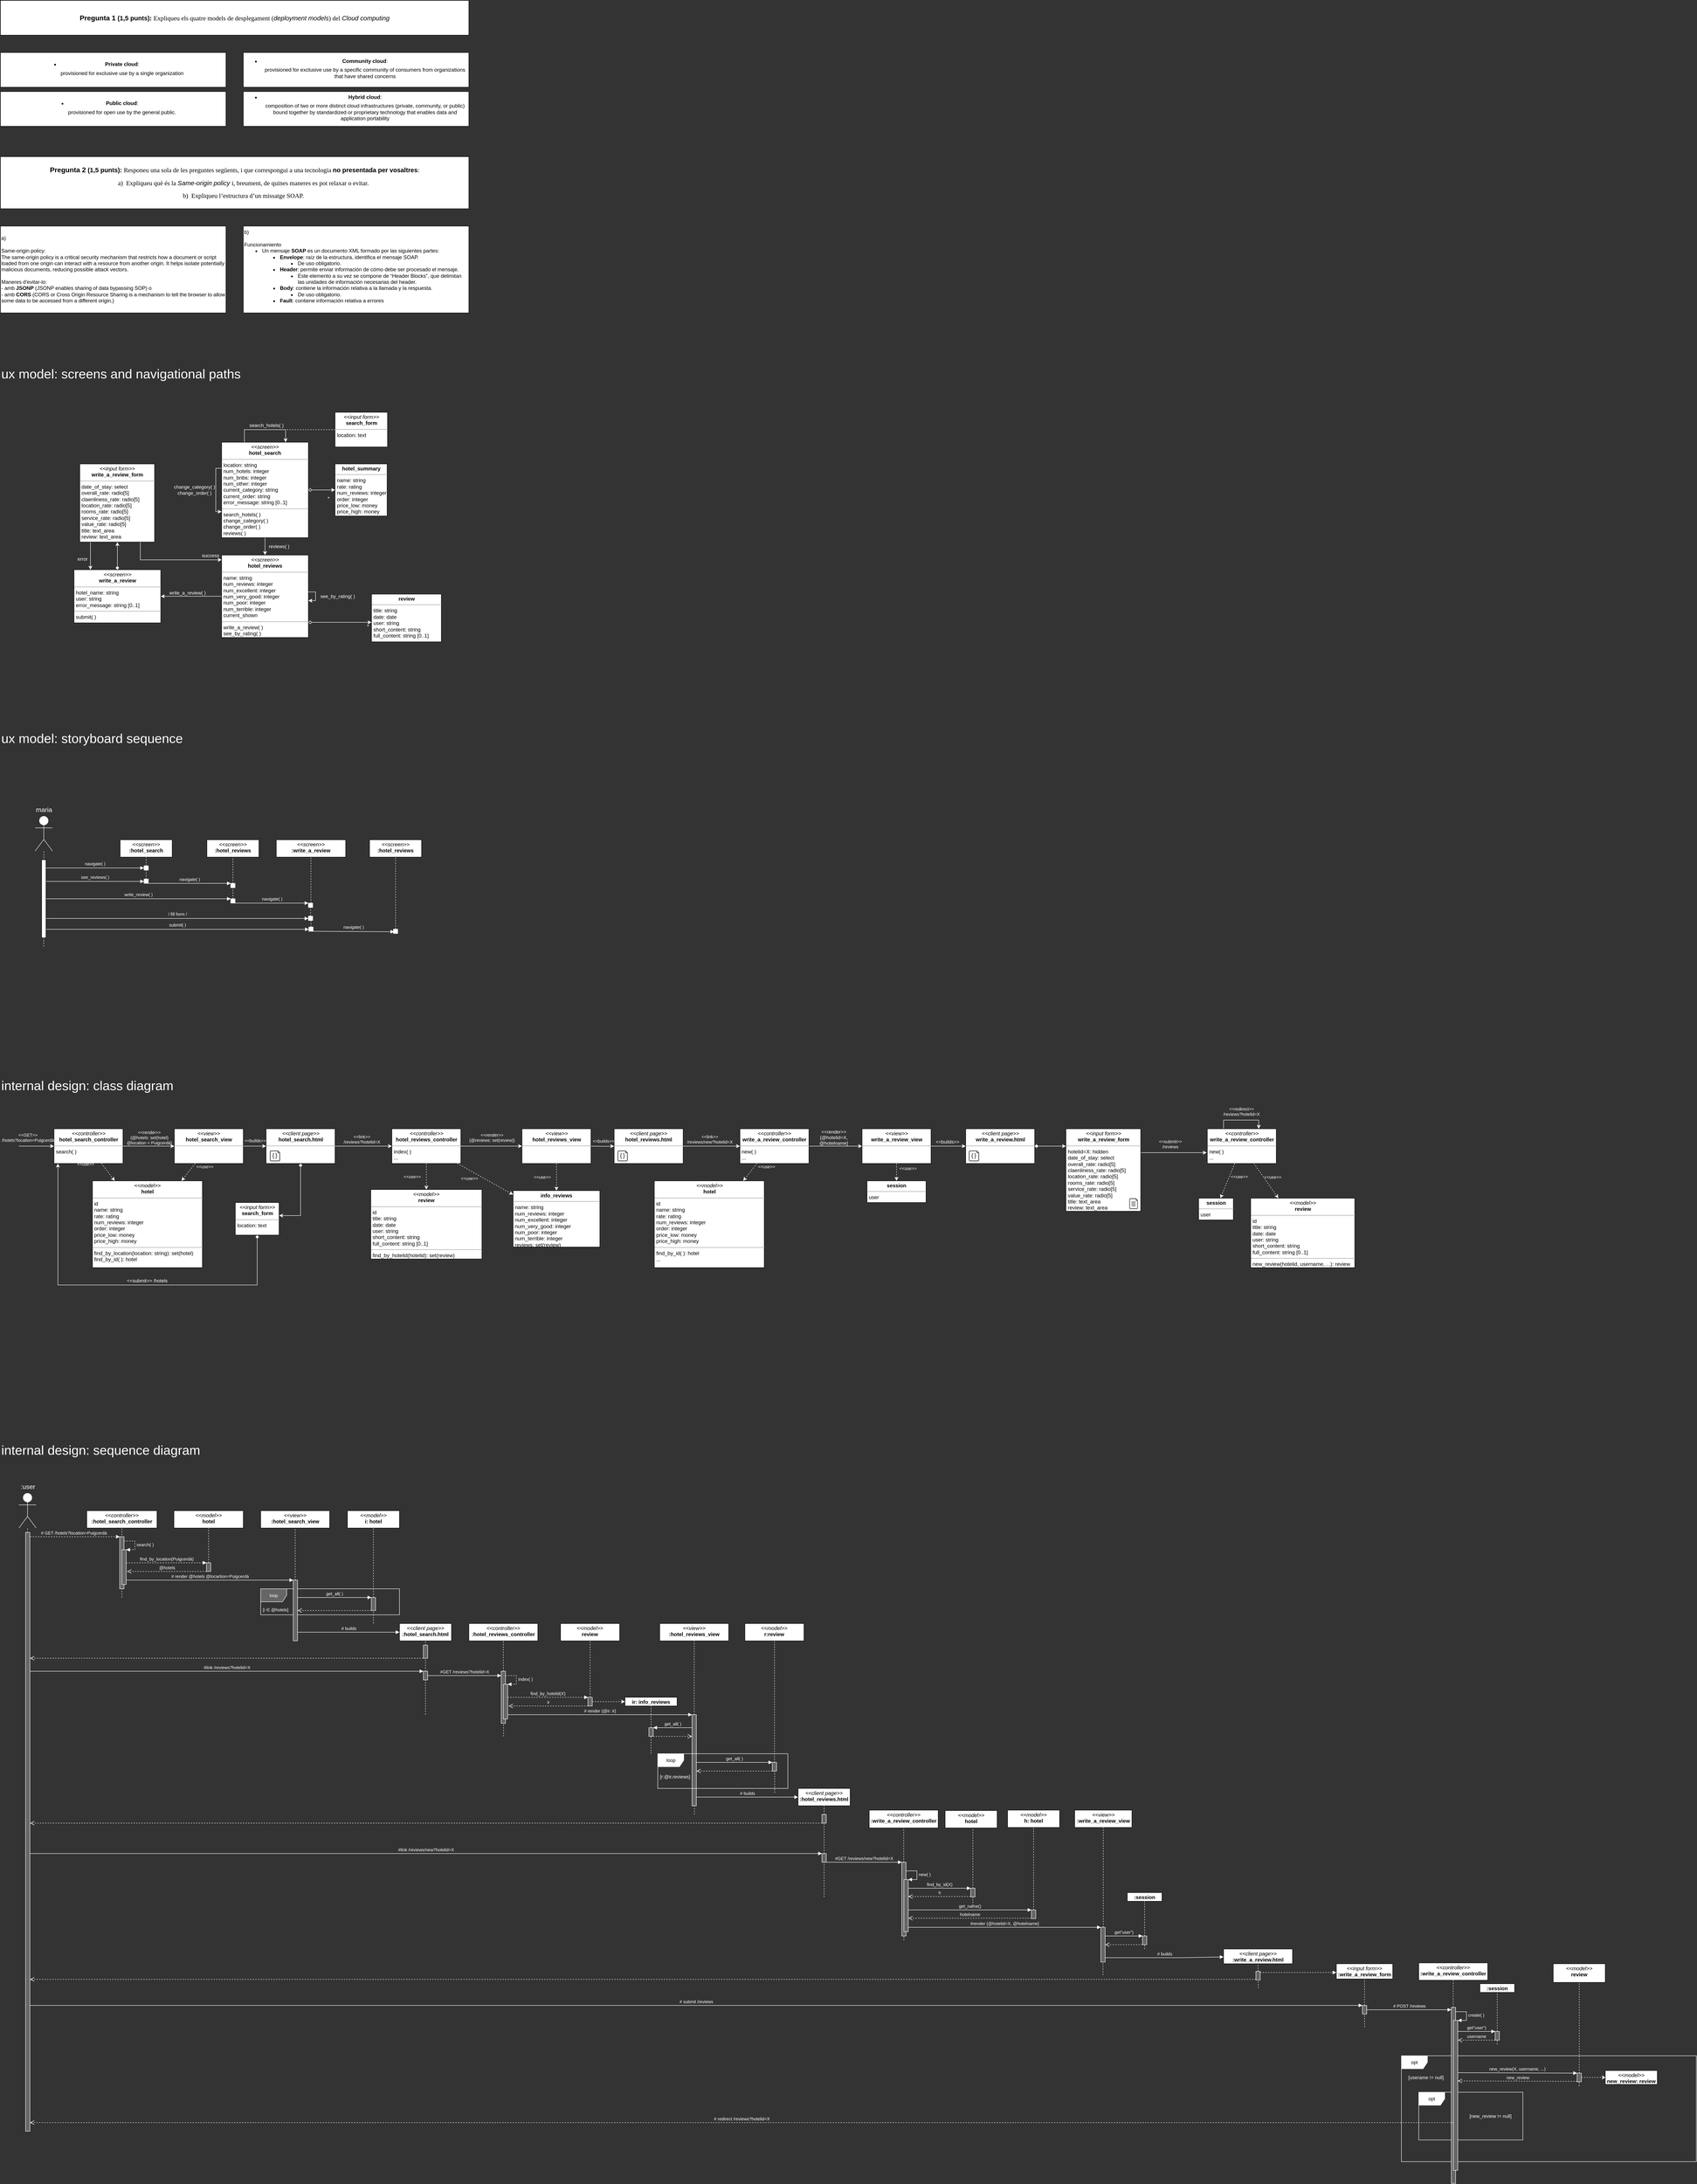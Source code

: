 <mxfile version="13.0.1" type="google"><diagram id="p_Bl7oB7GDyuIpua9rZd" name="Page-1"><mxGraphModel dx="946" dy="1456" grid="0" gridSize="10" guides="1" tooltips="1" connect="1" arrows="1" fold="1" page="1" pageScale="1" pageWidth="1169" pageHeight="827" background="#333333" math="0" shadow="0"><root><mxCell id="0"/><mxCell id="1" parent="0"/><mxCell id="goPsBlK2hKbx_VywxkBR-201" value="opt" style="shape=umlFrame;whiteSpace=wrap;html=1;labelBackgroundColor=none;strokeColor=#FFFFFF;fontFamily=Helvetica;fontSize=11;fontColor=#000000;" parent="1" vertex="1"><mxGeometry x="3310" y="4020" width="240" height="110" as="geometry"/></mxCell><mxCell id="goPsBlK2hKbx_VywxkBR-199" value="opt" style="shape=umlFrame;whiteSpace=wrap;html=1;labelBackgroundColor=none;strokeColor=#FFFFFF;fontFamily=Helvetica;fontSize=11;fontColor=#000000;" parent="1" vertex="1"><mxGeometry x="3270" y="3936" width="680" height="244" as="geometry"/></mxCell><mxCell id="YM3ev77WXoDNSK74P9PH-282" value="loop" style="shape=umlFrame;whiteSpace=wrap;html=1;labelBackgroundColor=none;strokeColor=#FFFFFF;fillColor=#666666;fontSize=10;fontColor=#FFFFFF;width=60;height=30;" parent="1" vertex="1"><mxGeometry x="640" y="2860" width="320" height="60" as="geometry"/></mxCell><mxCell id="goPsBlK2hKbx_VywxkBR-64" style="edgeStyle=orthogonalEdgeStyle;rounded=0;orthogonalLoop=1;jettySize=auto;html=1;labelBackgroundColor=none;strokeColor=#FFFFFF;fontFamily=Helvetica;fontColor=#FFFFFF;startArrow=diamond;startFill=1;" parent="1" source="YM3ev77WXoDNSK74P9PH-18" target="goPsBlK2hKbx_VywxkBR-62" edge="1"><mxGeometry relative="1" as="geometry"><Array as="points"><mxPoint x="309.67" y="388"/></Array></mxGeometry></mxCell><mxCell id="YM3ev77WXoDNSK74P9PH-18" value="&lt;p style=&quot;margin: 0px ; margin-top: 4px ; text-align: center&quot;&gt;&lt;i&gt;&amp;lt;&amp;lt;screen&amp;gt;&amp;gt;&lt;/i&gt;&lt;br&gt;&lt;b&gt;write_a_review&lt;/b&gt;&lt;/p&gt;&lt;hr size=&quot;1&quot;&gt;&lt;p style=&quot;margin: 0px ; margin-left: 4px&quot;&gt;hotel_name: string&lt;/p&gt;&lt;p style=&quot;margin: 0px ; margin-left: 4px&quot;&gt;user: string&lt;/p&gt;&lt;p style=&quot;margin: 0px ; margin-left: 4px&quot;&gt;error_message: string [0..1]&lt;/p&gt;&lt;hr size=&quot;1&quot;&gt;&lt;p style=&quot;margin: 0px ; margin-left: 4px&quot;&gt;submit( )&lt;/p&gt;" style="verticalAlign=top;align=left;overflow=fill;fontSize=12;fontFamily=Helvetica;html=1;" parent="1" vertex="1"><mxGeometry x="209.67" y="511.75" width="200" height="122.5" as="geometry"/></mxCell><mxCell id="goPsBlK2hKbx_VywxkBR-53" style="edgeStyle=orthogonalEdgeStyle;rounded=0;orthogonalLoop=1;jettySize=auto;html=1;labelBackgroundColor=none;strokeColor=#FFFFFF;fontFamily=Helvetica;fontColor=#FFFFFF;" parent="1" source="YM3ev77WXoDNSK74P9PH-24" target="YM3ev77WXoDNSK74P9PH-18" edge="1"><mxGeometry relative="1" as="geometry"/></mxCell><mxCell id="goPsBlK2hKbx_VywxkBR-54" value="write_a_review( )" style="edgeLabel;html=1;align=center;verticalAlign=middle;resizable=0;points=[];fontFamily=Helvetica;fontColor=#FFFFFF;labelBackgroundColor=none;" parent="goPsBlK2hKbx_VywxkBR-53" vertex="1" connectable="0"><mxGeometry x="0.377" y="-3" relative="1" as="geometry"><mxPoint x="17.5" y="-5.5" as="offset"/></mxGeometry></mxCell><mxCell id="YM3ev77WXoDNSK74P9PH-24" value="&lt;p style=&quot;margin: 0px ; margin-top: 4px ; text-align: center&quot;&gt;&lt;i&gt;&amp;lt;&amp;lt;screen&amp;gt;&amp;gt;&lt;/i&gt;&lt;br&gt;&lt;b&gt;hotel_reviews&lt;/b&gt;&lt;/p&gt;&lt;hr size=&quot;1&quot;&gt;&lt;p style=&quot;margin: 0px ; margin-left: 4px&quot;&gt;name: string&lt;/p&gt;&lt;p style=&quot;margin: 0px ; margin-left: 4px&quot;&gt;num_reviews: integer&lt;/p&gt;&lt;p style=&quot;margin: 0px ; margin-left: 4px&quot;&gt;num_excellent: integer&lt;/p&gt;&lt;p style=&quot;margin: 0px 0px 0px 4px&quot;&gt;num_very_good: integer&lt;/p&gt;&lt;p style=&quot;margin: 0px 0px 0px 4px&quot;&gt;num_poor: integer&lt;/p&gt;&lt;p style=&quot;margin: 0px 0px 0px 4px&quot;&gt;num_terrible: integer&lt;/p&gt;&lt;p style=&quot;margin: 0px 0px 0px 4px&quot;&gt;current_shown&lt;/p&gt;&lt;hr size=&quot;1&quot;&gt;&lt;p style=&quot;margin: 0px ; margin-left: 4px&quot;&gt;write_a_review( )&lt;br&gt;&lt;/p&gt;&lt;p style=&quot;margin: 0px ; margin-left: 4px&quot;&gt;see_by_rating( )&lt;/p&gt;" style="verticalAlign=top;align=left;overflow=fill;fontSize=12;fontFamily=Helvetica;html=1;" parent="1" vertex="1"><mxGeometry x="550" y="478" width="200" height="190" as="geometry"/></mxCell><mxCell id="YM3ev77WXoDNSK74P9PH-43" value="ux model: screens and navigational paths" style="text;html=1;resizable=0;points=[];autosize=1;align=left;verticalAlign=top;spacingTop=-4;fontColor=#FFFFFF;fontSize=30;" parent="1" vertex="1"><mxGeometry x="40" y="40" width="240" height="20" as="geometry"/></mxCell><mxCell id="YM3ev77WXoDNSK74P9PH-74" value="ux model: storyboard sequence" style="text;html=1;resizable=0;points=[];autosize=1;align=left;verticalAlign=top;spacingTop=-4;fontColor=#FFFFFF;fontSize=30;" parent="1" vertex="1"><mxGeometry x="40" y="880" width="430" height="40" as="geometry"/></mxCell><mxCell id="YM3ev77WXoDNSK74P9PH-75" value="&lt;p style=&quot;margin: 0px ; margin-top: 4px ; text-align: center&quot;&gt;&lt;i&gt;&amp;lt;&amp;lt;screen&amp;gt;&amp;gt;&lt;/i&gt;&lt;br&gt;&lt;b&gt;:hotel_search&lt;/b&gt;&lt;/p&gt;" style="verticalAlign=top;align=left;overflow=fill;fontSize=12;fontFamily=Helvetica;html=1;" parent="1" vertex="1"><mxGeometry x="316" y="1134" width="120" height="40" as="geometry"/></mxCell><mxCell id="YM3ev77WXoDNSK74P9PH-76" value="&lt;p style=&quot;margin: 0px ; margin-top: 4px ; text-align: center&quot;&gt;&lt;i&gt;&amp;lt;&amp;lt;screen&amp;gt;&amp;gt;&lt;/i&gt;&lt;br&gt;&lt;b&gt;:hotel_reviews&lt;/b&gt;&lt;/p&gt;" style="verticalAlign=top;align=left;overflow=fill;fontSize=12;fontFamily=Helvetica;html=1;" parent="1" vertex="1"><mxGeometry x="516" y="1134" width="120" height="40" as="geometry"/></mxCell><mxCell id="YM3ev77WXoDNSK74P9PH-77" value="&lt;p style=&quot;margin: 0px ; margin-top: 4px ; text-align: center&quot;&gt;&lt;i&gt;&amp;lt;&amp;lt;screen&amp;gt;&amp;gt;&lt;/i&gt;&lt;br&gt;&lt;b&gt;:write_a_review&lt;/b&gt;&lt;/p&gt;&lt;p style=&quot;margin: 0px ; margin-left: 4px&quot;&gt;&lt;br&gt;&lt;/p&gt;" style="verticalAlign=top;align=left;overflow=fill;fontSize=12;fontFamily=Helvetica;html=1;" parent="1" vertex="1"><mxGeometry x="676" y="1134" width="160" height="40" as="geometry"/></mxCell><mxCell id="YM3ev77WXoDNSK74P9PH-78" value="&lt;font style=&quot;font-size: 15px&quot;&gt;maria&lt;/font&gt;" style="shape=umlActor;verticalLabelPosition=top;labelBackgroundColor=none;verticalAlign=bottom;html=1;fontSize=30;fontColor=#FFFFFF;strokeColor=#FFFFFF;align=center;labelPosition=center;" parent="1" vertex="1"><mxGeometry x="120" y="1080" width="40" height="80" as="geometry"/></mxCell><mxCell id="YM3ev77WXoDNSK74P9PH-87" value="" style="endArrow=none;dashed=1;html=1;labelBackgroundColor=none;strokeColor=#FFFFFF;fontSize=30;fontColor=#FFFFFF;" parent="1" target="YM3ev77WXoDNSK74P9PH-78" edge="1"><mxGeometry width="50" height="50" relative="1" as="geometry"><mxPoint x="140" y="1380" as="sourcePoint"/><mxPoint x="190" y="1200" as="targetPoint"/></mxGeometry></mxCell><mxCell id="YM3ev77WXoDNSK74P9PH-90" value="" style="endArrow=none;dashed=1;html=1;labelBackgroundColor=none;strokeColor=#FFFFFF;fontSize=30;fontColor=#FFFFFF;" parent="1" source="YM3ev77WXoDNSK74P9PH-95" target="YM3ev77WXoDNSK74P9PH-75" edge="1"><mxGeometry width="50" height="50" relative="1" as="geometry"><mxPoint x="376" y="1494" as="sourcePoint"/><mxPoint x="386" y="1224" as="targetPoint"/></mxGeometry></mxCell><mxCell id="YM3ev77WXoDNSK74P9PH-96" value="&lt;font style=&quot;font-size: 10px&quot;&gt;navigate( )&lt;/font&gt;" style="html=1;verticalAlign=bottom;endArrow=block;labelBackgroundColor=none;strokeColor=#FFFFFF;fontSize=15;fontColor=#FFFFFF;" parent="1" source="goPsBlK2hKbx_VywxkBR-76" target="YM3ev77WXoDNSK74P9PH-95" edge="1"><mxGeometry relative="1" as="geometry"><mxPoint x="181.2" y="1198.364" as="sourcePoint"/><mxPoint x="330" y="1196" as="targetPoint"/><Array as="points"><mxPoint x="250" y="1199"/></Array></mxGeometry></mxCell><mxCell id="YM3ev77WXoDNSK74P9PH-95" value="" style="html=1;points=[];perimeter=orthogonalPerimeter;labelBackgroundColor=none;strokeColor=#FFFFFF;fontSize=15;fontColor=#FFFFFF;" parent="1" vertex="1"><mxGeometry x="371" y="1194" width="10" height="10" as="geometry"/></mxCell><mxCell id="YM3ev77WXoDNSK74P9PH-98" value="" style="endArrow=none;dashed=1;html=1;labelBackgroundColor=none;strokeColor=#FFFFFF;fontSize=30;fontColor=#FFFFFF;" parent="1" source="YM3ev77WXoDNSK74P9PH-100" target="YM3ev77WXoDNSK74P9PH-95" edge="1"><mxGeometry width="50" height="50" relative="1" as="geometry"><mxPoint x="376" y="1494" as="sourcePoint"/><mxPoint x="376" y="1174" as="targetPoint"/></mxGeometry></mxCell><mxCell id="YM3ev77WXoDNSK74P9PH-100" value="" style="html=1;points=[];perimeter=orthogonalPerimeter;labelBackgroundColor=none;strokeColor=#FFFFFF;fontSize=15;fontColor=#FFFFFF;" parent="1" vertex="1"><mxGeometry x="371" y="1224.5" width="10" height="10" as="geometry"/></mxCell><mxCell id="YM3ev77WXoDNSK74P9PH-102" value="&lt;font style=&quot;font-size: 10px&quot;&gt;see_reviews( )&lt;/font&gt;" style="html=1;verticalAlign=bottom;endArrow=block;labelBackgroundColor=none;strokeColor=#FFFFFF;fontSize=15;fontColor=#FFFFFF;" parent="1" source="goPsBlK2hKbx_VywxkBR-76" target="YM3ev77WXoDNSK74P9PH-100" edge="1"><mxGeometry relative="1" as="geometry"><mxPoint x="181" y="1225" as="sourcePoint"/><mxPoint x="371" y="1224" as="targetPoint"/><Array as="points"><mxPoint x="250" y="1230"/></Array></mxGeometry></mxCell><mxCell id="YM3ev77WXoDNSK74P9PH-104" value="&lt;font style=&quot;font-size: 10px&quot;&gt;navigate( )&lt;/font&gt;" style="html=1;verticalAlign=bottom;endArrow=block;labelBackgroundColor=none;strokeColor=#FFFFFF;fontSize=15;fontColor=#FFFFFF;" parent="1" source="YM3ev77WXoDNSK74P9PH-100" target="YM3ev77WXoDNSK74P9PH-103" edge="1"><mxGeometry relative="1" as="geometry"><mxPoint x="381" y="1234.7" as="sourcePoint"/><mxPoint x="571" y="1234.5" as="targetPoint"/></mxGeometry></mxCell><mxCell id="YM3ev77WXoDNSK74P9PH-105" value="" style="endArrow=none;dashed=1;html=1;labelBackgroundColor=none;strokeColor=#FFFFFF;fontSize=30;fontColor=#FFFFFF;" parent="1" source="YM3ev77WXoDNSK74P9PH-103" target="YM3ev77WXoDNSK74P9PH-76" edge="1"><mxGeometry width="50" height="50" relative="1" as="geometry"><mxPoint x="576" y="1344" as="sourcePoint"/><mxPoint x="386" y="1184" as="targetPoint"/></mxGeometry></mxCell><mxCell id="YM3ev77WXoDNSK74P9PH-103" value="" style="html=1;points=[];perimeter=orthogonalPerimeter;labelBackgroundColor=none;strokeColor=#FFFFFF;fontSize=15;fontColor=#FFFFFF;" parent="1" vertex="1"><mxGeometry x="571" y="1234.5" width="10" height="10" as="geometry"/></mxCell><mxCell id="YM3ev77WXoDNSK74P9PH-106" value="" style="endArrow=none;dashed=1;html=1;labelBackgroundColor=none;strokeColor=#FFFFFF;fontSize=30;fontColor=#FFFFFF;" parent="1" source="YM3ev77WXoDNSK74P9PH-107" target="YM3ev77WXoDNSK74P9PH-103" edge="1"><mxGeometry width="50" height="50" relative="1" as="geometry"><mxPoint x="576" y="1334" as="sourcePoint"/><mxPoint x="576" y="1174" as="targetPoint"/></mxGeometry></mxCell><mxCell id="YM3ev77WXoDNSK74P9PH-107" value="" style="html=1;points=[];perimeter=orthogonalPerimeter;labelBackgroundColor=none;strokeColor=#FFFFFF;fontSize=15;fontColor=#FFFFFF;" parent="1" vertex="1"><mxGeometry x="571" y="1270" width="10" height="10" as="geometry"/></mxCell><mxCell id="YM3ev77WXoDNSK74P9PH-109" value="&lt;font size=&quot;1&quot;&gt;write_review( )&lt;/font&gt;" style="html=1;verticalAlign=bottom;endArrow=block;labelBackgroundColor=none;strokeColor=#FFFFFF;fontSize=15;fontColor=#FFFFFF;" parent="1" source="goPsBlK2hKbx_VywxkBR-76" target="YM3ev77WXoDNSK74P9PH-107" edge="1"><mxGeometry relative="1" as="geometry"><mxPoint x="181" y="1284" as="sourcePoint"/><mxPoint x="534.5" y="1283.5" as="targetPoint"/><Array as="points"><mxPoint x="370" y="1270"/></Array></mxGeometry></mxCell><mxCell id="YM3ev77WXoDNSK74P9PH-113" value="" style="endArrow=none;dashed=1;html=1;labelBackgroundColor=none;strokeColor=#FFFFFF;fontSize=30;fontColor=#FFFFFF;" parent="1" source="YM3ev77WXoDNSK74P9PH-114" target="YM3ev77WXoDNSK74P9PH-77" edge="1"><mxGeometry width="50" height="50" relative="1" as="geometry"><mxPoint x="756" y="1374" as="sourcePoint"/><mxPoint x="736" y="1184" as="targetPoint"/></mxGeometry></mxCell><mxCell id="YM3ev77WXoDNSK74P9PH-114" value="" style="html=1;points=[];perimeter=orthogonalPerimeter;labelBackgroundColor=none;strokeColor=#FFFFFF;fontSize=15;fontColor=#FFFFFF;" parent="1" vertex="1"><mxGeometry x="750" y="1280" width="10" height="10" as="geometry"/></mxCell><mxCell id="YM3ev77WXoDNSK74P9PH-115" value="" style="endArrow=none;dashed=1;html=1;labelBackgroundColor=none;strokeColor=#FFFFFF;fontSize=30;fontColor=#FFFFFF;" parent="1" source="goPsBlK2hKbx_VywxkBR-73" target="YM3ev77WXoDNSK74P9PH-114" edge="1"><mxGeometry width="50" height="50" relative="1" as="geometry"><mxPoint x="756" y="1354" as="sourcePoint"/><mxPoint x="756" y="1174" as="targetPoint"/></mxGeometry></mxCell><mxCell id="YM3ev77WXoDNSK74P9PH-116" value="&lt;font style=&quot;font-size: 10px&quot;&gt;navigate( )&lt;/font&gt;" style="html=1;verticalAlign=bottom;endArrow=block;labelBackgroundColor=none;strokeColor=#FFFFFF;fontSize=15;fontColor=#FFFFFF;" parent="1" source="YM3ev77WXoDNSK74P9PH-107" target="YM3ev77WXoDNSK74P9PH-114" edge="1"><mxGeometry relative="1" as="geometry"><mxPoint x="581" y="1324" as="sourcePoint"/><mxPoint x="720" y="1280" as="targetPoint"/></mxGeometry></mxCell><mxCell id="YM3ev77WXoDNSK74P9PH-120" value="&lt;p style=&quot;margin: 0px ; margin-top: 4px ; text-align: center&quot;&gt;&lt;i&gt;&amp;lt;&amp;lt;screen&amp;gt;&amp;gt;&lt;/i&gt;&lt;br&gt;&lt;b&gt;:hotel_reviews&lt;/b&gt;&lt;/p&gt;" style="verticalAlign=top;align=left;overflow=fill;fontSize=12;fontFamily=Helvetica;html=1;" parent="1" vertex="1"><mxGeometry x="891" y="1134" width="120" height="40" as="geometry"/></mxCell><mxCell id="YM3ev77WXoDNSK74P9PH-121" value="" style="endArrow=none;dashed=1;html=1;labelBackgroundColor=none;strokeColor=#FFFFFF;fontSize=30;fontColor=#FFFFFF;" parent="1" source="YM3ev77WXoDNSK74P9PH-123" target="YM3ev77WXoDNSK74P9PH-120" edge="1"><mxGeometry width="50" height="50" relative="1" as="geometry"><mxPoint x="958.5" y="1664" as="sourcePoint"/><mxPoint x="968.5" y="1394" as="targetPoint"/></mxGeometry></mxCell><mxCell id="YM3ev77WXoDNSK74P9PH-123" value="" style="html=1;points=[];perimeter=orthogonalPerimeter;labelBackgroundColor=none;strokeColor=#FFFFFF;fontSize=15;fontColor=#FFFFFF;" parent="1" vertex="1"><mxGeometry x="946" y="1340" width="10" height="10" as="geometry"/></mxCell><mxCell id="YM3ev77WXoDNSK74P9PH-124" value="internal design: class diagram" style="text;html=1;resizable=0;points=[];autosize=1;align=left;verticalAlign=top;spacingTop=-4;fontColor=#FFFFFF;fontSize=30;" parent="1" vertex="1"><mxGeometry x="40" y="1680" width="410" height="40" as="geometry"/></mxCell><mxCell id="YM3ev77WXoDNSK74P9PH-125" value="&amp;nbsp;" style="text;html=1;resizable=0;points=[];autosize=1;align=left;verticalAlign=top;spacingTop=-4;fontSize=15;fontColor=#FFFFFF;labelBackgroundColor=none;" parent="1" vertex="1"><mxGeometry x="413.5" y="1800" width="20" height="20" as="geometry"/></mxCell><mxCell id="YM3ev77WXoDNSK74P9PH-133" style="edgeStyle=orthogonalEdgeStyle;rounded=0;orthogonalLoop=1;jettySize=auto;html=1;labelBackgroundColor=none;startArrow=none;startFill=0;endArrow=classic;endFill=1;strokeColor=#FFFFFF;fontSize=10;fontColor=#FFFFFF;" parent="1" source="YM3ev77WXoDNSK74P9PH-129" target="YM3ev77WXoDNSK74P9PH-132" edge="1"><mxGeometry relative="1" as="geometry"/></mxCell><mxCell id="YM3ev77WXoDNSK74P9PH-134" value="&amp;lt;&amp;lt;render&amp;gt;&amp;gt;&lt;br&gt;{@hotels: set(hotel)&lt;br&gt;@location = Puigcerdà}" style="text;html=1;resizable=0;points=[];align=center;verticalAlign=middle;labelBackgroundColor=none;fontSize=10;fontColor=#FFFFFF;" parent="YM3ev77WXoDNSK74P9PH-133" vertex="1" connectable="0"><mxGeometry x="-0.064" y="-2" relative="1" as="geometry"><mxPoint x="5" y="-22" as="offset"/></mxGeometry></mxCell><mxCell id="YM3ev77WXoDNSK74P9PH-129" value="&lt;p style=&quot;margin: 0px ; margin-top: 4px ; text-align: center&quot;&gt;&lt;i&gt;&amp;lt;&amp;lt;controller&amp;gt;&amp;gt;&lt;/i&gt;&lt;br&gt;&lt;b&gt;hotel_search_controller&lt;/b&gt;&lt;/p&gt;&lt;hr size=&quot;1&quot;&gt;&lt;p style=&quot;margin: 0px ; margin-left: 4px&quot;&gt;search( )&lt;br&gt;&lt;/p&gt;" style="verticalAlign=top;align=left;overflow=fill;fontSize=12;fontFamily=Helvetica;html=1;" parent="1" vertex="1"><mxGeometry x="163.5" y="1800" width="159" height="80" as="geometry"/></mxCell><mxCell id="YM3ev77WXoDNSK74P9PH-130" value="" style="endArrow=classic;html=1;labelBackgroundColor=none;strokeColor=#FFFFFF;fontSize=15;fontColor=#FFFFFF;" parent="1" target="YM3ev77WXoDNSK74P9PH-129" edge="1"><mxGeometry width="50" height="50" relative="1" as="geometry"><mxPoint x="82.5" y="1840" as="sourcePoint"/><mxPoint x="172.5" y="1810" as="targetPoint"/></mxGeometry></mxCell><mxCell id="YM3ev77WXoDNSK74P9PH-131" value="&amp;lt;&amp;lt;GET&amp;gt;&amp;gt; &lt;br style=&quot;font-size: 10px&quot;&gt;/hotels?location=Puigcerdà" style="text;html=1;resizable=0;points=[];align=center;verticalAlign=middle;labelBackgroundColor=none;fontSize=10;fontColor=#FFFFFF;" parent="YM3ev77WXoDNSK74P9PH-130" vertex="1" connectable="0"><mxGeometry x="-0.001" y="3" relative="1" as="geometry"><mxPoint x="-20.5" y="-17" as="offset"/></mxGeometry></mxCell><mxCell id="YM3ev77WXoDNSK74P9PH-136" style="edgeStyle=orthogonalEdgeStyle;rounded=0;orthogonalLoop=1;jettySize=auto;html=1;labelBackgroundColor=none;startArrow=none;startFill=0;endArrow=classic;endFill=1;strokeColor=#FFFFFF;fontSize=10;fontColor=#FFFFFF;" parent="1" source="YM3ev77WXoDNSK74P9PH-132" target="YM3ev77WXoDNSK74P9PH-135" edge="1"><mxGeometry relative="1" as="geometry"/></mxCell><mxCell id="YM3ev77WXoDNSK74P9PH-137" value="&amp;lt;&amp;lt;builds&amp;gt;&amp;gt;" style="text;html=1;resizable=0;points=[];align=center;verticalAlign=middle;labelBackgroundColor=none;fontSize=10;fontColor=#FFFFFF;" parent="YM3ev77WXoDNSK74P9PH-136" vertex="1" connectable="0"><mxGeometry x="-0.046" y="-2" relative="1" as="geometry"><mxPoint x="1.5" y="-15" as="offset"/></mxGeometry></mxCell><mxCell id="YM3ev77WXoDNSK74P9PH-132" value="&lt;p style=&quot;margin: 0px ; margin-top: 4px ; text-align: center&quot;&gt;&lt;i&gt;&amp;lt;&amp;lt;view&amp;gt;&amp;gt;&lt;/i&gt;&lt;br&gt;&lt;b&gt;hotel_search_view&lt;/b&gt;&lt;/p&gt;&lt;hr size=&quot;1&quot;&gt;&lt;p style=&quot;margin: 0px ; margin-left: 4px&quot;&gt;&lt;br&gt;&lt;/p&gt;" style="verticalAlign=top;align=left;overflow=fill;fontSize=12;fontFamily=Helvetica;html=1;" parent="1" vertex="1"><mxGeometry x="441" y="1800" width="159" height="80" as="geometry"/></mxCell><mxCell id="YM3ev77WXoDNSK74P9PH-144" style="edgeStyle=orthogonalEdgeStyle;rounded=0;orthogonalLoop=1;jettySize=auto;html=1;labelBackgroundColor=none;startArrow=none;startFill=0;endArrow=classic;endFill=1;strokeColor=#FFFFFF;fontSize=10;fontColor=#FFFFFF;" parent="1" source="YM3ev77WXoDNSK74P9PH-135" target="YM3ev77WXoDNSK74P9PH-146" edge="1"><mxGeometry relative="1" as="geometry"><mxPoint x="942.5" y="1840" as="targetPoint"/></mxGeometry></mxCell><mxCell id="YM3ev77WXoDNSK74P9PH-145" value="&amp;lt;&amp;lt;link&amp;gt;&amp;gt;&lt;br&gt;/reviews?hotelid=X" style="text;html=1;resizable=0;points=[];align=center;verticalAlign=middle;labelBackgroundColor=none;fontSize=10;fontColor=#FFFFFF;" parent="YM3ev77WXoDNSK74P9PH-144" vertex="1" connectable="0"><mxGeometry x="-0.222" y="-1" relative="1" as="geometry"><mxPoint x="10" y="-17" as="offset"/></mxGeometry></mxCell><mxCell id="goPsBlK2hKbx_VywxkBR-83" style="edgeStyle=orthogonalEdgeStyle;rounded=0;orthogonalLoop=1;jettySize=auto;html=1;labelBackgroundColor=none;startArrow=diamond;startFill=1;strokeColor=#FFFFFF;fontFamily=Helvetica;fontColor=#FFFFFF;" parent="1" source="YM3ev77WXoDNSK74P9PH-135" target="goPsBlK2hKbx_VywxkBR-82" edge="1"><mxGeometry relative="1" as="geometry"><Array as="points"><mxPoint x="732.5" y="2000"/></Array></mxGeometry></mxCell><mxCell id="YM3ev77WXoDNSK74P9PH-135" value="&lt;p style=&quot;margin: 0px ; margin-top: 4px ; text-align: center&quot;&gt;&lt;i&gt;&amp;lt;&amp;lt;client page&amp;gt;&amp;gt;&lt;/i&gt;&lt;br&gt;&lt;b&gt;hotel_search.html&lt;/b&gt;&lt;/p&gt;&lt;hr size=&quot;1&quot;&gt;&lt;p style=&quot;margin: 0px ; margin-left: 4px&quot;&gt;&lt;br&gt;&lt;/p&gt;" style="verticalAlign=top;align=left;overflow=fill;fontSize=12;fontFamily=Helvetica;html=1;" parent="1" vertex="1"><mxGeometry x="652.5" y="1800" width="159" height="80" as="geometry"/></mxCell><mxCell id="YM3ev77WXoDNSK74P9PH-138" value="" style="verticalLabelPosition=bottom;html=1;verticalAlign=top;align=center;strokeColor=none;fillColor=#666666;shape=mxgraph.azure.code_file;pointerEvents=1;labelBackgroundColor=none;fontSize=10;fontColor=#FFFFFF;" parent="1" vertex="1"><mxGeometry x="661" y="1850" width="24" height="25" as="geometry"/></mxCell><mxCell id="YM3ev77WXoDNSK74P9PH-139" value="&lt;p style=&quot;margin: 0px ; margin-top: 4px ; text-align: center&quot;&gt;&lt;i&gt;&amp;lt;&amp;lt;model&amp;gt;&amp;gt;&lt;/i&gt;&lt;br&gt;&lt;b&gt;hotel&lt;/b&gt;&lt;/p&gt;&lt;hr size=&quot;1&quot;&gt;&lt;p style=&quot;margin: 0px ; margin-left: 4px&quot;&gt;&lt;span&gt;id&lt;/span&gt;&lt;/p&gt;&lt;p style=&quot;margin: 0px 0px 0px 4px&quot;&gt;name: string&lt;/p&gt;&lt;p style=&quot;margin: 0px 0px 0px 4px&quot;&gt;rate: rating&lt;/p&gt;&lt;p style=&quot;margin: 0px 0px 0px 4px&quot;&gt;num_reviews: integer&lt;/p&gt;&lt;p style=&quot;margin: 0px 0px 0px 4px&quot;&gt;order: integer&lt;/p&gt;&lt;p style=&quot;margin: 0px 0px 0px 4px&quot;&gt;price_low: money&lt;/p&gt;&lt;p style=&quot;margin: 0px 0px 0px 4px&quot;&gt;price_high: money&lt;/p&gt;&lt;hr size=&quot;1&quot;&gt;&lt;p style=&quot;margin: 0px ; margin-left: 4px&quot;&gt;find_by_location(location: string): set(hotel)&lt;br&gt;&lt;/p&gt;&lt;p style=&quot;margin: 0px ; margin-left: 4px&quot;&gt;find_by_id( ): hotel&lt;/p&gt;" style="verticalAlign=top;align=left;overflow=fill;fontSize=12;fontFamily=Helvetica;html=1;" parent="1" vertex="1"><mxGeometry x="252.17" y="1920" width="253.5" height="200" as="geometry"/></mxCell><mxCell id="YM3ev77WXoDNSK74P9PH-140" value="" style="endArrow=classic;html=1;labelBackgroundColor=none;strokeColor=#FFFFFF;fontSize=10;fontColor=#FFFFFF;dashed=1;" parent="1" source="YM3ev77WXoDNSK74P9PH-129" target="YM3ev77WXoDNSK74P9PH-139" edge="1"><mxGeometry width="50" height="50" relative="1" as="geometry"><mxPoint x="322.5" y="1990" as="sourcePoint"/><mxPoint x="372.5" y="1940" as="targetPoint"/></mxGeometry></mxCell><mxCell id="YM3ev77WXoDNSK74P9PH-142" value="&amp;lt;&amp;lt;use&amp;gt;&amp;gt;" style="text;html=1;resizable=0;points=[];align=center;verticalAlign=middle;labelBackgroundColor=none;fontSize=10;fontColor=#FFFFFF;" parent="YM3ev77WXoDNSK74P9PH-140" vertex="1" connectable="0"><mxGeometry x="-0.036" y="2" relative="1" as="geometry"><mxPoint x="-53.5" y="-17.5" as="offset"/></mxGeometry></mxCell><mxCell id="YM3ev77WXoDNSK74P9PH-141" value="" style="endArrow=classic;html=1;labelBackgroundColor=none;strokeColor=#FFFFFF;fontSize=10;fontColor=#FFFFFF;dashed=1;" parent="1" source="YM3ev77WXoDNSK74P9PH-132" target="YM3ev77WXoDNSK74P9PH-139" edge="1"><mxGeometry width="50" height="50" relative="1" as="geometry"><mxPoint x="288.6" y="1890" as="sourcePoint"/><mxPoint x="342" y="1950" as="targetPoint"/></mxGeometry></mxCell><mxCell id="YM3ev77WXoDNSK74P9PH-143" value="&amp;lt;&amp;lt;use&amp;gt;&amp;gt;" style="text;html=1;resizable=0;points=[];align=center;verticalAlign=middle;labelBackgroundColor=none;fontSize=10;fontColor=#FFFFFF;" parent="YM3ev77WXoDNSK74P9PH-141" vertex="1" connectable="0"><mxGeometry x="-0.733" y="1" relative="1" as="geometry"><mxPoint x="25.5" y="1" as="offset"/></mxGeometry></mxCell><mxCell id="YM3ev77WXoDNSK74P9PH-146" value="&lt;p style=&quot;margin: 0px ; margin-top: 4px ; text-align: center&quot;&gt;&lt;i&gt;&amp;lt;&amp;lt;controller&amp;gt;&amp;gt;&lt;/i&gt;&lt;br&gt;&lt;b&gt;hotel_reviews_controller&lt;/b&gt;&lt;/p&gt;&lt;hr size=&quot;1&quot;&gt;&lt;p style=&quot;margin: 0px ; margin-left: 4px&quot;&gt;index( )&lt;br&gt;&lt;/p&gt;&lt;p style=&quot;margin: 0px ; margin-left: 4px&quot;&gt;...&lt;/p&gt;" style="verticalAlign=top;align=left;overflow=fill;fontSize=12;fontFamily=Helvetica;html=1;" parent="1" vertex="1"><mxGeometry x="942.5" y="1800" width="159" height="80" as="geometry"/></mxCell><mxCell id="YM3ev77WXoDNSK74P9PH-148" value="" style="endArrow=classic;html=1;labelBackgroundColor=none;strokeColor=#FFFFFF;fontSize=10;fontColor=#FFFFFF;dashed=1;" parent="1" source="YM3ev77WXoDNSK74P9PH-146" target="goPsBlK2hKbx_VywxkBR-88" edge="1"><mxGeometry width="50" height="50" relative="1" as="geometry"><mxPoint x="283.667" y="1890" as="sourcePoint"/><mxPoint x="1122.5" y="1920" as="targetPoint"/></mxGeometry></mxCell><mxCell id="YM3ev77WXoDNSK74P9PH-149" value="&amp;lt;&amp;lt;use&amp;gt;&amp;gt;" style="text;html=1;resizable=0;points=[];align=center;verticalAlign=middle;labelBackgroundColor=none;fontSize=10;fontColor=#FFFFFF;" parent="YM3ev77WXoDNSK74P9PH-148" vertex="1" connectable="0"><mxGeometry x="-0.036" y="2" relative="1" as="geometry"><mxPoint x="-35.5" y="0.83" as="offset"/></mxGeometry></mxCell><mxCell id="YM3ev77WXoDNSK74P9PH-155" value="&lt;p style=&quot;margin: 0px ; margin-top: 4px ; text-align: center&quot;&gt;&lt;i&gt;&amp;lt;&amp;lt;view&amp;gt;&amp;gt;&lt;/i&gt;&lt;br&gt;&lt;b&gt;hotel_reviews_view&lt;/b&gt;&lt;/p&gt;&lt;hr size=&quot;1&quot;&gt;&lt;p style=&quot;margin: 0px ; margin-left: 4px&quot;&gt;&lt;br&gt;&lt;/p&gt;" style="verticalAlign=top;align=left;overflow=fill;fontSize=12;fontFamily=Helvetica;html=1;" parent="1" vertex="1"><mxGeometry x="1242.5" y="1800" width="159" height="80" as="geometry"/></mxCell><mxCell id="YM3ev77WXoDNSK74P9PH-156" style="edgeStyle=orthogonalEdgeStyle;rounded=0;orthogonalLoop=1;jettySize=auto;html=1;labelBackgroundColor=none;startArrow=none;startFill=0;endArrow=classic;endFill=1;strokeColor=#FFFFFF;fontSize=10;fontColor=#FFFFFF;" parent="1" source="YM3ev77WXoDNSK74P9PH-146" target="YM3ev77WXoDNSK74P9PH-155" edge="1"><mxGeometry relative="1" as="geometry"><mxPoint x="1101.5" y="1840" as="sourcePoint"/></mxGeometry></mxCell><mxCell id="YM3ev77WXoDNSK74P9PH-157" value="&amp;lt;&amp;lt;render&amp;gt;&amp;gt;&lt;br&gt;{@reviews: set(review)}" style="text;html=1;resizable=0;points=[];align=center;verticalAlign=middle;labelBackgroundColor=none;fontSize=10;fontColor=#FFFFFF;" parent="YM3ev77WXoDNSK74P9PH-156" vertex="1" connectable="0"><mxGeometry x="-0.064" y="-2" relative="1" as="geometry"><mxPoint x="5" y="-22" as="offset"/></mxGeometry></mxCell><mxCell id="YM3ev77WXoDNSK74P9PH-171" style="edgeStyle=orthogonalEdgeStyle;rounded=0;orthogonalLoop=1;jettySize=auto;html=1;labelBackgroundColor=none;startArrow=diamond;startFill=1;endArrow=classic;endFill=1;strokeColor=#FFFFFF;fontSize=10;fontColor=#FFFFFF;" parent="1" source="goPsBlK2hKbx_VywxkBR-120" target="goPsBlK2hKbx_VywxkBR-125" edge="1"><mxGeometry relative="1" as="geometry"><Array as="points"><mxPoint x="2472.5" y="1840"/><mxPoint x="2472.5" y="1840"/></Array><mxPoint x="2432.5" y="1840" as="sourcePoint"/><mxPoint x="2501.0" y="1840" as="targetPoint"/></mxGeometry></mxCell><mxCell id="YM3ev77WXoDNSK74P9PH-158" value="&lt;p style=&quot;margin: 0px ; margin-top: 4px ; text-align: center&quot;&gt;&lt;i&gt;&amp;lt;&amp;lt;client page&amp;gt;&amp;gt;&lt;/i&gt;&lt;br&gt;&lt;b&gt;hotel_reviews.html&lt;/b&gt;&lt;/p&gt;&lt;hr size=&quot;1&quot;&gt;&lt;p style=&quot;margin: 0px ; margin-left: 4px&quot;&gt;&lt;br&gt;&lt;/p&gt;" style="verticalAlign=top;align=left;overflow=fill;fontSize=12;fontFamily=Helvetica;html=1;" parent="1" vertex="1"><mxGeometry x="1455" y="1800" width="159" height="80" as="geometry"/></mxCell><mxCell id="YM3ev77WXoDNSK74P9PH-159" style="edgeStyle=orthogonalEdgeStyle;rounded=0;orthogonalLoop=1;jettySize=auto;html=1;labelBackgroundColor=none;startArrow=none;startFill=0;endArrow=classic;endFill=1;strokeColor=#FFFFFF;fontSize=10;fontColor=#FFFFFF;" parent="1" target="YM3ev77WXoDNSK74P9PH-158" edge="1"><mxGeometry relative="1" as="geometry"><mxPoint x="1402.5" y="1840" as="sourcePoint"/></mxGeometry></mxCell><mxCell id="YM3ev77WXoDNSK74P9PH-160" value="&amp;lt;&amp;lt;builds&amp;gt;&amp;gt;" style="text;html=1;resizable=0;points=[];align=center;verticalAlign=middle;labelBackgroundColor=none;fontSize=10;fontColor=#FFFFFF;" parent="YM3ev77WXoDNSK74P9PH-159" vertex="1" connectable="0"><mxGeometry x="-0.046" y="-2" relative="1" as="geometry"><mxPoint x="1.5" y="-15" as="offset"/></mxGeometry></mxCell><mxCell id="YM3ev77WXoDNSK74P9PH-161" value="" style="verticalLabelPosition=bottom;html=1;verticalAlign=top;align=center;strokeColor=none;fillColor=#666666;shape=mxgraph.azure.code_file;pointerEvents=1;labelBackgroundColor=none;fontSize=10;fontColor=#FFFFFF;" parent="1" vertex="1"><mxGeometry x="1462.5" y="1850" width="24" height="25" as="geometry"/></mxCell><mxCell id="YM3ev77WXoDNSK74P9PH-173" style="edgeStyle=orthogonalEdgeStyle;rounded=0;orthogonalLoop=1;jettySize=auto;html=1;labelBackgroundColor=none;startArrow=none;startFill=0;endArrow=classic;endFill=1;strokeColor=#FFFFFF;fontSize=10;fontColor=#FFFFFF;" parent="1" source="goPsBlK2hKbx_VywxkBR-125" edge="1"><mxGeometry relative="1" as="geometry"><mxPoint x="2821" y="1855" as="targetPoint"/><Array as="points"><mxPoint x="2692.5" y="1855"/><mxPoint x="2692.5" y="1855"/></Array><mxPoint x="2701" y="1840" as="sourcePoint"/></mxGeometry></mxCell><mxCell id="YM3ev77WXoDNSK74P9PH-174" value="&amp;lt;&amp;lt;submit&amp;gt;&amp;gt;&lt;br&gt;/reviews" style="text;html=1;resizable=0;points=[];align=center;verticalAlign=middle;labelBackgroundColor=none;fontSize=10;fontColor=#FFFFFF;" parent="YM3ev77WXoDNSK74P9PH-173" vertex="1" connectable="0"><mxGeometry x="-0.128" y="1" relative="1" as="geometry"><mxPoint x="1.5" y="-19" as="offset"/></mxGeometry></mxCell><mxCell id="YM3ev77WXoDNSK74P9PH-182" value="&amp;lt;&amp;lt;redirect&amp;gt;&amp;gt;&lt;br&gt;/reviews?hotelid=X" style="edgeStyle=orthogonalEdgeStyle;rounded=0;orthogonalLoop=1;jettySize=auto;html=1;labelBackgroundColor=none;startArrow=none;startFill=0;endArrow=classic;endFill=1;strokeColor=#FFFFFF;fontSize=10;fontColor=#FFFFFF;elbow=vertical;" parent="1" edge="1"><mxGeometry y="20" relative="1" as="geometry"><Array as="points"><mxPoint x="2941" y="1780"/></Array><mxPoint as="offset"/><mxPoint x="2860" y="1800" as="sourcePoint"/><mxPoint x="2941" y="1800" as="targetPoint"/></mxGeometry></mxCell><mxCell id="YM3ev77WXoDNSK74P9PH-184" value="" style="endArrow=classic;html=1;labelBackgroundColor=none;strokeColor=#FFFFFF;fontSize=10;fontColor=#FFFFFF;dashed=1;" parent="1" source="goPsBlK2hKbx_VywxkBR-127" target="goPsBlK2hKbx_VywxkBR-132" edge="1"><mxGeometry width="50" height="50" relative="1" as="geometry"><mxPoint x="2930.918" y="1910" as="sourcePoint"/><mxPoint x="2975.163" y="1990" as="targetPoint"/></mxGeometry></mxCell><mxCell id="YM3ev77WXoDNSK74P9PH-186" value="&amp;lt;&amp;lt;use&amp;gt;&amp;gt;" style="text;html=1;resizable=0;points=[];align=center;verticalAlign=middle;labelBackgroundColor=none;fontSize=10;fontColor=#FFFFFF;" parent="YM3ev77WXoDNSK74P9PH-184" vertex="1" connectable="0"><mxGeometry x="-0.438" y="1" relative="1" as="geometry"><mxPoint x="26.06" y="8.48" as="offset"/></mxGeometry></mxCell><mxCell id="YM3ev77WXoDNSK74P9PH-208" value="internal design: sequence diagram" style="text;html=1;resizable=0;points=[];autosize=1;align=left;verticalAlign=top;spacingTop=-4;fontColor=#FFFFFF;fontSize=30;" parent="1" vertex="1"><mxGeometry x="40" y="2520" width="470" height="40" as="geometry"/></mxCell><mxCell id="YM3ev77WXoDNSK74P9PH-212" value="&lt;font style=&quot;font-size: 15px&quot;&gt;:user&lt;/font&gt;" style="shape=umlActor;verticalLabelPosition=top;labelBackgroundColor=none;verticalAlign=bottom;html=1;fontSize=30;fontColor=#FFFFFF;strokeColor=#FFFFFF;align=center;labelPosition=center;" parent="1" vertex="1"><mxGeometry x="82.5" y="2640" width="40" height="80" as="geometry"/></mxCell><mxCell id="YM3ev77WXoDNSK74P9PH-213" value="" style="endArrow=none;dashed=1;html=1;labelBackgroundColor=none;strokeColor=#FFFFFF;fontSize=30;fontColor=#FFFFFF;" parent="1" source="YM3ev77WXoDNSK74P9PH-294" target="YM3ev77WXoDNSK74P9PH-212" edge="1"><mxGeometry width="50" height="50" relative="1" as="geometry"><mxPoint x="102.5" y="2730" as="sourcePoint"/><mxPoint x="152.5" y="2760" as="targetPoint"/></mxGeometry></mxCell><mxCell id="YM3ev77WXoDNSK74P9PH-243" value="&lt;p style=&quot;margin: 0px ; margin-top: 4px ; text-align: center&quot;&gt;&lt;i&gt;&amp;lt;&amp;lt;controller&amp;gt;&amp;gt;&lt;/i&gt;&lt;br&gt;&lt;b&gt;:hotel_search_controller&lt;/b&gt;&lt;/p&gt;" style="verticalAlign=top;align=left;overflow=fill;fontSize=12;fontFamily=Helvetica;html=1;" parent="1" vertex="1"><mxGeometry x="239" y="2680" width="162" height="40" as="geometry"/></mxCell><mxCell id="YM3ev77WXoDNSK74P9PH-248" value="" style="endArrow=none;dashed=1;html=1;labelBackgroundColor=none;strokeColor=#FFFFFF;fontSize=30;fontColor=#FFFFFF;" parent="1" target="YM3ev77WXoDNSK74P9PH-243" edge="1"><mxGeometry width="50" height="50" relative="1" as="geometry"><mxPoint x="320" y="2880" as="sourcePoint"/><mxPoint x="112.5" y="2730" as="targetPoint"/></mxGeometry></mxCell><mxCell id="YM3ev77WXoDNSK74P9PH-260" value="" style="html=1;points=[];perimeter=orthogonalPerimeter;labelBackgroundColor=none;strokeColor=#FFFFFF;fillColor=#666666;fontSize=10;fontColor=#FFFFFF;" parent="1" vertex="1"><mxGeometry x="315" y="2740" width="10" height="120" as="geometry"/></mxCell><mxCell id="YM3ev77WXoDNSK74P9PH-261" value="&lt;font color=&quot;#ffffff&quot;&gt;# GET /hotels?location=Puigcerdà&lt;/font&gt;" style="html=1;verticalAlign=bottom;startArrow=none;endArrow=block;startSize=8;dashed=1;labelBackgroundColor=none;strokeColor=#FFFFFF;fontSize=10;fontColor=#FFFFFF;startFill=0;exitX=0.5;exitY=0.05;exitDx=0;exitDy=0;exitPerimeter=0;" parent="1" target="YM3ev77WXoDNSK74P9PH-260" edge="1"><mxGeometry relative="1" as="geometry"><mxPoint x="102.5" y="2740" as="sourcePoint"/></mxGeometry></mxCell><mxCell id="YM3ev77WXoDNSK74P9PH-262" value="" style="html=1;points=[];perimeter=orthogonalPerimeter;labelBackgroundColor=none;strokeColor=#FFFFFF;fillColor=#666666;fontSize=10;fontColor=#FFFFFF;" parent="1" vertex="1"><mxGeometry x="320" y="2770" width="10" height="80" as="geometry"/></mxCell><mxCell id="YM3ev77WXoDNSK74P9PH-263" value="search( )" style="edgeStyle=orthogonalEdgeStyle;html=1;align=left;spacingLeft=2;endArrow=block;rounded=0;entryX=1;entryY=0;dashed=1;labelBackgroundColor=none;strokeColor=#FFFFFF;fontSize=10;fontColor=#FFFFFF;" parent="1" target="YM3ev77WXoDNSK74P9PH-262" edge="1"><mxGeometry relative="1" as="geometry"><mxPoint x="325" y="2750" as="sourcePoint"/><Array as="points"><mxPoint x="350" y="2750"/></Array></mxGeometry></mxCell><mxCell id="YM3ev77WXoDNSK74P9PH-264" value="&lt;p style=&quot;margin: 0px ; margin-top: 4px ; text-align: center&quot;&gt;&lt;i&gt;&amp;lt;&amp;lt;model&amp;gt;&amp;gt;&lt;/i&gt;&lt;br&gt;&lt;b&gt;hotel&lt;/b&gt;&lt;/p&gt;" style="verticalAlign=top;align=left;overflow=fill;fontSize=12;fontFamily=Helvetica;html=1;" parent="1" vertex="1"><mxGeometry x="440" y="2680" width="160" height="40" as="geometry"/></mxCell><mxCell id="YM3ev77WXoDNSK74P9PH-265" value="" style="html=1;points=[];perimeter=orthogonalPerimeter;labelBackgroundColor=none;strokeColor=#FFFFFF;fillColor=#666666;fontSize=10;fontColor=#FFFFFF;" parent="1" vertex="1"><mxGeometry x="515" y="2800" width="10" height="20" as="geometry"/></mxCell><mxCell id="YM3ev77WXoDNSK74P9PH-266" value="&lt;span style=&quot;text-align: left&quot;&gt;&lt;font style=&quot;font-size: 10px&quot;&gt;find_by_location(Puigcerdà)&lt;/font&gt;&lt;/span&gt;" style="html=1;verticalAlign=bottom;startArrow=none;startFill=0;endArrow=block;startSize=8;dashed=1;labelBackgroundColor=none;strokeColor=#FFFFFF;fontSize=10;fontColor=#FFFFFF;entryX=0.017;entryY=0.004;entryDx=0;entryDy=0;entryPerimeter=0;" parent="1" source="YM3ev77WXoDNSK74P9PH-262" target="YM3ev77WXoDNSK74P9PH-265" edge="1"><mxGeometry width="60" relative="1" as="geometry"><mxPoint x="380" y="2800" as="sourcePoint"/><mxPoint x="510" y="2800" as="targetPoint"/></mxGeometry></mxCell><mxCell id="YM3ev77WXoDNSK74P9PH-268" value="" style="endArrow=none;dashed=1;html=1;labelBackgroundColor=none;strokeColor=#FFFFFF;fontSize=30;fontColor=#FFFFFF;" parent="1" source="YM3ev77WXoDNSK74P9PH-265" target="YM3ev77WXoDNSK74P9PH-264" edge="1"><mxGeometry width="50" height="50" relative="1" as="geometry"><mxPoint x="516" y="3040" as="sourcePoint"/><mxPoint x="330" y="2730" as="targetPoint"/></mxGeometry></mxCell><mxCell id="YM3ev77WXoDNSK74P9PH-269" value="@hotels" style="html=1;verticalAlign=bottom;endArrow=open;dashed=1;endSize=8;labelBackgroundColor=none;strokeColor=#FFFFFF;fontSize=10;fontColor=#FFFFFF;" parent="1" source="YM3ev77WXoDNSK74P9PH-265" edge="1"><mxGeometry relative="1" as="geometry"><mxPoint x="510" y="2820" as="sourcePoint"/><mxPoint x="332" y="2820" as="targetPoint"/></mxGeometry></mxCell><mxCell id="YM3ev77WXoDNSK74P9PH-270" value="&lt;p style=&quot;margin: 0px ; margin-top: 4px ; text-align: center&quot;&gt;&lt;i&gt;&amp;lt;&amp;lt;view&amp;gt;&amp;gt;&lt;/i&gt;&lt;br&gt;&lt;b&gt;:hotel_search_view&lt;/b&gt;&lt;/p&gt;" style="verticalAlign=top;align=left;overflow=fill;fontSize=12;fontFamily=Helvetica;html=1;" parent="1" vertex="1"><mxGeometry x="640" y="2680" width="159" height="40" as="geometry"/></mxCell><mxCell id="YM3ev77WXoDNSK74P9PH-271" value="" style="html=1;points=[];perimeter=orthogonalPerimeter;labelBackgroundColor=none;strokeColor=#FFFFFF;fillColor=#666666;fontSize=10;fontColor=#FFFFFF;" parent="1" vertex="1"><mxGeometry x="715" y="2840" width="10" height="140" as="geometry"/></mxCell><mxCell id="YM3ev77WXoDNSK74P9PH-272" value="# render @hotels @locartion=Puigcerdà" style="html=1;verticalAlign=bottom;startArrow=none;endArrow=block;startSize=8;labelBackgroundColor=none;strokeColor=#FFFFFF;fontSize=10;fontColor=#FFFFFF;startFill=0;" parent="1" source="YM3ev77WXoDNSK74P9PH-262" target="YM3ev77WXoDNSK74P9PH-271" edge="1"><mxGeometry relative="1" as="geometry"><mxPoint x="360" y="2840" as="sourcePoint"/></mxGeometry></mxCell><mxCell id="YM3ev77WXoDNSK74P9PH-273" value="" style="endArrow=none;dashed=1;html=1;labelBackgroundColor=none;strokeColor=#FFFFFF;fontSize=30;fontColor=#FFFFFF;" parent="1" source="YM3ev77WXoDNSK74P9PH-271" target="YM3ev77WXoDNSK74P9PH-270" edge="1"><mxGeometry width="50" height="50" relative="1" as="geometry"><mxPoint x="530" y="2810" as="sourcePoint"/><mxPoint x="530" y="2730" as="targetPoint"/></mxGeometry></mxCell><mxCell id="YM3ev77WXoDNSK74P9PH-274" value="&lt;p style=&quot;margin: 0px ; margin-top: 4px ; text-align: center&quot;&gt;&lt;i&gt;&amp;lt;&amp;lt;model&amp;gt;&amp;gt;&lt;/i&gt;&lt;br&gt;&lt;b&gt;i: hotel&lt;/b&gt;&lt;/p&gt;" style="verticalAlign=top;align=left;overflow=fill;fontSize=12;fontFamily=Helvetica;html=1;" parent="1" vertex="1"><mxGeometry x="840" y="2680" width="120" height="40" as="geometry"/></mxCell><mxCell id="YM3ev77WXoDNSK74P9PH-275" value="" style="endArrow=none;dashed=1;html=1;labelBackgroundColor=none;strokeColor=#FFFFFF;fontSize=30;fontColor=#FFFFFF;" parent="1" source="YM3ev77WXoDNSK74P9PH-278" target="YM3ev77WXoDNSK74P9PH-274" edge="1"><mxGeometry width="50" height="50" relative="1" as="geometry"><mxPoint x="900" y="2980" as="sourcePoint"/><mxPoint x="900.048" y="2710" as="targetPoint"/></mxGeometry></mxCell><mxCell id="YM3ev77WXoDNSK74P9PH-279" value="get_all( )" style="html=1;verticalAlign=bottom;endArrow=block;entryX=0;entryY=0;labelBackgroundColor=none;strokeColor=#FFFFFF;fontSize=10;fontColor=#FFFFFF;" parent="1" source="YM3ev77WXoDNSK74P9PH-271" target="YM3ev77WXoDNSK74P9PH-278" edge="1"><mxGeometry relative="1" as="geometry"><mxPoint x="790" y="2860" as="sourcePoint"/></mxGeometry></mxCell><mxCell id="YM3ev77WXoDNSK74P9PH-280" value="" style="html=1;verticalAlign=bottom;endArrow=open;dashed=1;endSize=8;labelBackgroundColor=none;strokeColor=#FFFFFF;fontSize=10;fontColor=#FFFFFF;" parent="1" source="YM3ev77WXoDNSK74P9PH-278" target="YM3ev77WXoDNSK74P9PH-271" edge="1"><mxGeometry relative="1" as="geometry"><mxPoint x="790" y="2890" as="targetPoint"/><mxPoint x="901" y="2889" as="sourcePoint"/><Array as="points"><mxPoint x="850" y="2910"/><mxPoint x="770" y="2910"/></Array></mxGeometry></mxCell><mxCell id="YM3ev77WXoDNSK74P9PH-278" value="" style="html=1;points=[];perimeter=orthogonalPerimeter;labelBackgroundColor=none;strokeColor=#FFFFFF;fillColor=#666666;fontSize=10;fontColor=#FFFFFF;" parent="1" vertex="1"><mxGeometry x="895" y="2880" width="10" height="30" as="geometry"/></mxCell><mxCell id="YM3ev77WXoDNSK74P9PH-281" value="" style="endArrow=none;dashed=1;html=1;labelBackgroundColor=none;strokeColor=#FFFFFF;fontSize=30;fontColor=#FFFFFF;" parent="1" target="YM3ev77WXoDNSK74P9PH-278" edge="1"><mxGeometry width="50" height="50" relative="1" as="geometry"><mxPoint x="900" y="2940" as="sourcePoint"/><mxPoint x="900" y="2720" as="targetPoint"/></mxGeometry></mxCell><mxCell id="YM3ev77WXoDNSK74P9PH-287" value="[i ∈ @hotels]" style="text;html=1;resizable=0;points=[];autosize=1;align=left;verticalAlign=top;spacingTop=-4;fontSize=10;fontColor=#FFFFFF;" parent="1" vertex="1"><mxGeometry x="642.5" y="2900" width="70" height="10" as="geometry"/></mxCell><mxCell id="YM3ev77WXoDNSK74P9PH-288" value="&lt;p style=&quot;margin: 0px ; margin-top: 4px ; text-align: center&quot;&gt;&lt;i&gt;&amp;lt;&amp;lt;client page&amp;gt;&amp;gt;&lt;/i&gt;&lt;br&gt;&lt;b&gt;:hotel_search.html&lt;/b&gt;&lt;/p&gt;" style="verticalAlign=top;align=left;overflow=fill;fontSize=12;fontFamily=Helvetica;html=1;" parent="1" vertex="1"><mxGeometry x="960" y="2940" width="120" height="40" as="geometry"/></mxCell><mxCell id="YM3ev77WXoDNSK74P9PH-289" value="" style="endArrow=none;dashed=1;html=1;labelBackgroundColor=none;strokeColor=#FFFFFF;fontSize=30;fontColor=#FFFFFF;" parent="1" source="YM3ev77WXoDNSK74P9PH-292" target="YM3ev77WXoDNSK74P9PH-288" edge="1"><mxGeometry width="50" height="50" relative="1" as="geometry"><mxPoint x="1020" y="3030" as="sourcePoint"/><mxPoint x="1079" y="2710" as="targetPoint"/></mxGeometry></mxCell><mxCell id="YM3ev77WXoDNSK74P9PH-290" value="# builds" style="html=1;verticalAlign=bottom;endArrow=block;labelBackgroundColor=none;strokeColor=#FFFFFF;fontSize=10;fontColor=#FFFFFF;" parent="1" target="YM3ev77WXoDNSK74P9PH-288" edge="1"><mxGeometry width="80" relative="1" as="geometry"><mxPoint x="725.5" y="2960" as="sourcePoint"/><mxPoint x="805.5" y="2960" as="targetPoint"/></mxGeometry></mxCell><mxCell id="YM3ev77WXoDNSK74P9PH-291" value="" style="html=1;verticalAlign=bottom;endArrow=open;dashed=1;endSize=8;labelBackgroundColor=none;strokeColor=#FFFFFF;fontSize=10;fontColor=#FFFFFF;" parent="1" source="YM3ev77WXoDNSK74P9PH-292" target="YM3ev77WXoDNSK74P9PH-294" edge="1"><mxGeometry relative="1" as="geometry"><mxPoint x="110" y="3020" as="targetPoint"/><mxPoint x="1016" y="2999" as="sourcePoint"/><Array as="points"><mxPoint x="965" y="3020"/><mxPoint x="885" y="3020"/></Array></mxGeometry></mxCell><mxCell id="YM3ev77WXoDNSK74P9PH-292" value="" style="html=1;points=[];perimeter=orthogonalPerimeter;labelBackgroundColor=none;strokeColor=#FFFFFF;fillColor=#666666;fontSize=10;fontColor=#FFFFFF;" parent="1" vertex="1"><mxGeometry x="1015" y="2990" width="10" height="30" as="geometry"/></mxCell><mxCell id="YM3ev77WXoDNSK74P9PH-293" value="" style="endArrow=none;dashed=1;html=1;labelBackgroundColor=none;strokeColor=#FFFFFF;fontSize=30;fontColor=#FFFFFF;" parent="1" source="YM3ev77WXoDNSK74P9PH-295" target="YM3ev77WXoDNSK74P9PH-292" edge="1"><mxGeometry width="50" height="50" relative="1" as="geometry"><mxPoint x="1020" y="3150" as="sourcePoint"/><mxPoint x="1020" y="2980" as="targetPoint"/></mxGeometry></mxCell><mxCell id="YM3ev77WXoDNSK74P9PH-294" value="" style="html=1;points=[];perimeter=orthogonalPerimeter;labelBackgroundColor=none;strokeColor=#FFFFFF;fillColor=#666666;fontSize=10;fontColor=#FFFFFF;" parent="1" vertex="1"><mxGeometry x="98" y="2730" width="10" height="1380" as="geometry"/></mxCell><mxCell id="YM3ev77WXoDNSK74P9PH-296" value="#link /reviews/new?hotelid=X" style="html=1;verticalAlign=bottom;endArrow=block;labelBackgroundColor=none;strokeColor=#FFFFFF;fontSize=10;fontColor=#FFFFFF;" parent="1" source="YM3ev77WXoDNSK74P9PH-294" target="goPsBlK2hKbx_VywxkBR-179" edge="1"><mxGeometry relative="1" as="geometry"><mxPoint x="150" y="3470" as="sourcePoint"/><mxPoint x="1860" y="3480" as="targetPoint"/><Array as="points"><mxPoint x="1430" y="3470"/></Array></mxGeometry></mxCell><mxCell id="YM3ev77WXoDNSK74P9PH-295" value="" style="html=1;points=[];perimeter=orthogonalPerimeter;labelBackgroundColor=none;strokeColor=#FFFFFF;fillColor=#666666;fontSize=10;fontColor=#FFFFFF;" parent="1" vertex="1"><mxGeometry x="1015" y="3050" width="10" height="20" as="geometry"/></mxCell><mxCell id="YM3ev77WXoDNSK74P9PH-298" value="" style="endArrow=none;dashed=1;html=1;labelBackgroundColor=none;strokeColor=#FFFFFF;fontSize=30;fontColor=#FFFFFF;" parent="1" target="YM3ev77WXoDNSK74P9PH-295" edge="1"><mxGeometry width="50" height="50" relative="1" as="geometry"><mxPoint x="1020" y="3150.0" as="sourcePoint"/><mxPoint x="1020" y="3020.0" as="targetPoint"/></mxGeometry></mxCell><mxCell id="YM3ev77WXoDNSK74P9PH-299" value="&lt;p style=&quot;margin: 0px ; margin-top: 4px ; text-align: center&quot;&gt;&lt;i&gt;&amp;lt;&amp;lt;controller&amp;gt;&amp;gt;&lt;/i&gt;&lt;br&gt;&lt;b&gt;:write_a_review_controller&lt;/b&gt;&lt;/p&gt;&lt;p style=&quot;margin: 0px ; margin-left: 4px&quot;&gt;&lt;br&gt;&lt;/p&gt;" style="verticalAlign=top;align=left;overflow=fill;fontSize=12;fontFamily=Helvetica;html=1;" parent="1" vertex="1"><mxGeometry x="2043" y="3370" width="159" height="41" as="geometry"/></mxCell><mxCell id="YM3ev77WXoDNSK74P9PH-301" value="#GET /reviews/new?hotelid=X" style="html=1;verticalAlign=bottom;endArrow=block;labelBackgroundColor=none;strokeColor=#FFFFFF;fontSize=10;fontColor=#FFFFFF;" parent="1" source="goPsBlK2hKbx_VywxkBR-179" target="YM3ev77WXoDNSK74P9PH-300" edge="1"><mxGeometry relative="1" as="geometry"><mxPoint x="1947" y="3500" as="sourcePoint"/></mxGeometry></mxCell><mxCell id="YM3ev77WXoDNSK74P9PH-303" value="" style="endArrow=none;dashed=1;html=1;labelBackgroundColor=none;strokeColor=#FFFFFF;fontSize=30;fontColor=#FFFFFF;" parent="1" source="YM3ev77WXoDNSK74P9PH-300" target="YM3ev77WXoDNSK74P9PH-299" edge="1"><mxGeometry width="50" height="50" relative="1" as="geometry"><mxPoint x="2123" y="3630" as="sourcePoint"/><mxPoint x="1952" y="3460.0" as="targetPoint"/></mxGeometry></mxCell><mxCell id="YM3ev77WXoDNSK74P9PH-300" value="" style="html=1;points=[];perimeter=orthogonalPerimeter;labelBackgroundColor=none;strokeColor=#FFFFFF;fillColor=#666666;fontSize=10;fontColor=#FFFFFF;" parent="1" vertex="1"><mxGeometry x="2118" y="3490" width="10" height="170" as="geometry"/></mxCell><mxCell id="YM3ev77WXoDNSK74P9PH-304" value="" style="endArrow=none;dashed=1;html=1;labelBackgroundColor=none;strokeColor=#FFFFFF;fontSize=30;fontColor=#FFFFFF;" parent="1" target="YM3ev77WXoDNSK74P9PH-300" edge="1"><mxGeometry width="50" height="50" relative="1" as="geometry"><mxPoint x="2123" y="3670" as="sourcePoint"/><mxPoint x="2122.543" y="3411" as="targetPoint"/></mxGeometry></mxCell><mxCell id="YM3ev77WXoDNSK74P9PH-305" value="" style="html=1;points=[];perimeter=orthogonalPerimeter;labelBackgroundColor=none;strokeColor=#FFFFFF;fillColor=#666666;fontSize=10;fontColor=#FFFFFF;" parent="1" vertex="1"><mxGeometry x="2123" y="3530" width="10" height="120" as="geometry"/></mxCell><mxCell id="YM3ev77WXoDNSK74P9PH-306" value="new( )" style="edgeStyle=orthogonalEdgeStyle;html=1;align=left;spacingLeft=2;endArrow=block;rounded=0;entryX=1;entryY=0;labelBackgroundColor=none;strokeColor=#FFFFFF;fontSize=10;fontColor=#FFFFFF;" parent="1" target="YM3ev77WXoDNSK74P9PH-305" edge="1"><mxGeometry relative="1" as="geometry"><mxPoint x="2128" y="3510" as="sourcePoint"/><Array as="points"><mxPoint x="2153" y="3510"/></Array></mxGeometry></mxCell><mxCell id="YM3ev77WXoDNSK74P9PH-308" value="" style="endArrow=none;dashed=1;html=1;labelBackgroundColor=none;strokeColor=#FFFFFF;fontSize=30;fontColor=#FFFFFF;" parent="1" source="YM3ev77WXoDNSK74P9PH-309" edge="1"><mxGeometry width="50" height="50" relative="1" as="geometry"><mxPoint x="2282" y="3600" as="sourcePoint"/><mxPoint x="2282" y="3410" as="targetPoint"/></mxGeometry></mxCell><mxCell id="YM3ev77WXoDNSK74P9PH-310" value="find_by_id(X)" style="html=1;verticalAlign=bottom;endArrow=block;entryX=0;entryY=0;labelBackgroundColor=none;strokeColor=#FFFFFF;fontSize=10;fontColor=#FFFFFF;" parent="1" source="YM3ev77WXoDNSK74P9PH-305" target="YM3ev77WXoDNSK74P9PH-309" edge="1"><mxGeometry relative="1" as="geometry"><mxPoint x="2202" y="3500" as="sourcePoint"/></mxGeometry></mxCell><mxCell id="YM3ev77WXoDNSK74P9PH-311" value="h" style="html=1;verticalAlign=bottom;endArrow=open;dashed=1;endSize=8;exitX=0;exitY=0.95;labelBackgroundColor=none;strokeColor=#FFFFFF;fontSize=10;fontColor=#FFFFFF;" parent="1" source="YM3ev77WXoDNSK74P9PH-309" target="YM3ev77WXoDNSK74P9PH-305" edge="1"><mxGeometry relative="1" as="geometry"><mxPoint x="2172" y="3569" as="targetPoint"/></mxGeometry></mxCell><mxCell id="YM3ev77WXoDNSK74P9PH-309" value="" style="html=1;points=[];perimeter=orthogonalPerimeter;labelBackgroundColor=none;strokeColor=#FFFFFF;fillColor=#666666;fontSize=10;fontColor=#FFFFFF;" parent="1" vertex="1"><mxGeometry x="2277" y="3550" width="10" height="20" as="geometry"/></mxCell><mxCell id="YM3ev77WXoDNSK74P9PH-312" value="" style="endArrow=none;dashed=1;html=1;labelBackgroundColor=none;strokeColor=#FFFFFF;fontSize=30;fontColor=#FFFFFF;" parent="1" target="YM3ev77WXoDNSK74P9PH-309" edge="1"><mxGeometry width="50" height="50" relative="1" as="geometry"><mxPoint x="2282" y="3590" as="sourcePoint"/><mxPoint x="2282" y="3410" as="targetPoint"/></mxGeometry></mxCell><mxCell id="YM3ev77WXoDNSK74P9PH-313" value="&lt;p style=&quot;margin: 0px ; margin-top: 4px ; text-align: center&quot;&gt;&lt;i&gt;&amp;lt;&amp;lt;model&amp;gt;&amp;gt;&lt;/i&gt;&lt;br&gt;&lt;b&gt;h: hotel&lt;/b&gt;&lt;/p&gt;" style="verticalAlign=top;align=left;overflow=fill;fontSize=12;fontFamily=Helvetica;html=1;" parent="1" vertex="1"><mxGeometry x="2362" y="3370" width="120" height="40" as="geometry"/></mxCell><mxCell id="YM3ev77WXoDNSK74P9PH-314" value="" style="endArrow=none;dashed=1;html=1;labelBackgroundColor=none;strokeColor=#FFFFFF;fontSize=30;fontColor=#FFFFFF;" parent="1" source="YM3ev77WXoDNSK74P9PH-315" target="YM3ev77WXoDNSK74P9PH-313" edge="1"><mxGeometry width="50" height="50" relative="1" as="geometry"><mxPoint x="2422" y="3710.4" as="sourcePoint"/><mxPoint x="2431" y="3420" as="targetPoint"/></mxGeometry></mxCell><mxCell id="YM3ev77WXoDNSK74P9PH-316" value="get_name()" style="html=1;verticalAlign=bottom;endArrow=block;entryX=0;entryY=0;labelBackgroundColor=none;strokeColor=#FFFFFF;fontSize=10;fontColor=#FFFFFF;" parent="1" source="YM3ev77WXoDNSK74P9PH-305" target="YM3ev77WXoDNSK74P9PH-315" edge="1"><mxGeometry relative="1" as="geometry"><mxPoint x="2342" y="3600" as="sourcePoint"/></mxGeometry></mxCell><mxCell id="YM3ev77WXoDNSK74P9PH-317" value="hotelname" style="html=1;verticalAlign=bottom;endArrow=open;dashed=1;endSize=8;exitX=0;exitY=0.95;labelBackgroundColor=none;strokeColor=#FFFFFF;fontSize=10;fontColor=#FFFFFF;" parent="1" source="YM3ev77WXoDNSK74P9PH-315" target="YM3ev77WXoDNSK74P9PH-305" edge="1"><mxGeometry relative="1" as="geometry"><mxPoint x="2342" y="3676" as="targetPoint"/></mxGeometry></mxCell><mxCell id="YM3ev77WXoDNSK74P9PH-315" value="" style="html=1;points=[];perimeter=orthogonalPerimeter;labelBackgroundColor=none;strokeColor=#FFFFFF;fillColor=#666666;fontSize=10;fontColor=#FFFFFF;" parent="1" vertex="1"><mxGeometry x="2417" y="3600" width="10" height="20" as="geometry"/></mxCell><mxCell id="YM3ev77WXoDNSK74P9PH-318" value="" style="endArrow=none;dashed=1;html=1;labelBackgroundColor=none;strokeColor=#FFFFFF;fontSize=30;fontColor=#FFFFFF;" parent="1" target="YM3ev77WXoDNSK74P9PH-315" edge="1"><mxGeometry width="50" height="50" relative="1" as="geometry"><mxPoint x="2422" y="3620" as="sourcePoint"/><mxPoint x="2422" y="3410" as="targetPoint"/></mxGeometry></mxCell><mxCell id="YM3ev77WXoDNSK74P9PH-322" value="&lt;p style=&quot;margin: 0px ; margin-top: 4px ; text-align: center&quot;&gt;&lt;i&gt;&amp;lt;&amp;lt;view&amp;gt;&amp;gt;&lt;/i&gt;&lt;br&gt;&lt;b&gt;:write_a_review_view&lt;/b&gt;&lt;/p&gt;" style="verticalAlign=top;align=left;overflow=fill;fontSize=12;fontFamily=Helvetica;html=1;" parent="1" vertex="1"><mxGeometry x="2516.75" y="3370" width="132" height="40" as="geometry"/></mxCell><mxCell id="YM3ev77WXoDNSK74P9PH-323" value="" style="endArrow=none;dashed=1;html=1;labelBackgroundColor=none;strokeColor=#FFFFFF;fontSize=30;fontColor=#FFFFFF;" parent="1" source="YM3ev77WXoDNSK74P9PH-324" target="YM3ev77WXoDNSK74P9PH-322" edge="1"><mxGeometry width="50" height="50" relative="1" as="geometry"><mxPoint x="2582" y="3750" as="sourcePoint"/><mxPoint x="2432" y="3420" as="targetPoint"/></mxGeometry></mxCell><mxCell id="YM3ev77WXoDNSK74P9PH-325" value="&lt;font style=&quot;font-size: 10px&quot;&gt;#render {@hotelid=X,&amp;nbsp;@hotelname}&lt;/font&gt;" style="html=1;verticalAlign=bottom;endArrow=block;entryX=0;entryY=0;labelBackgroundColor=none;strokeColor=#FFFFFF;fontSize=10;fontColor=#FFFFFF;" parent="1" source="YM3ev77WXoDNSK74P9PH-305" target="YM3ev77WXoDNSK74P9PH-324" edge="1"><mxGeometry relative="1" as="geometry"><mxPoint x="2152" y="3640" as="sourcePoint"/></mxGeometry></mxCell><mxCell id="YM3ev77WXoDNSK74P9PH-324" value="" style="html=1;points=[];perimeter=orthogonalPerimeter;labelBackgroundColor=none;strokeColor=#FFFFFF;fillColor=#666666;fontSize=10;fontColor=#FFFFFF;" parent="1" vertex="1"><mxGeometry x="2577" y="3640" width="10" height="80" as="geometry"/></mxCell><mxCell id="YM3ev77WXoDNSK74P9PH-327" value="" style="endArrow=none;dashed=1;html=1;labelBackgroundColor=none;strokeColor=#FFFFFF;fontSize=30;fontColor=#FFFFFF;" parent="1" target="YM3ev77WXoDNSK74P9PH-324" edge="1"><mxGeometry width="50" height="50" relative="1" as="geometry"><mxPoint x="2582" y="3750" as="sourcePoint"/><mxPoint x="2582" y="3410" as="targetPoint"/></mxGeometry></mxCell><mxCell id="YM3ev77WXoDNSK74P9PH-328" value="&lt;p style=&quot;margin: 0px ; margin-top: 4px ; text-align: center&quot;&gt;&lt;i&gt;&amp;lt;&amp;lt;client page&amp;gt;&amp;gt;&lt;/i&gt;&lt;br&gt;&lt;b&gt;:write_a_review.html&lt;/b&gt;&lt;/p&gt;" style="verticalAlign=top;align=left;overflow=fill;fontSize=12;fontFamily=Helvetica;html=1;" parent="1" vertex="1"><mxGeometry x="2860" y="3690" width="159" height="34" as="geometry"/></mxCell><mxCell id="YM3ev77WXoDNSK74P9PH-331" value="# builds" style="html=1;verticalAlign=bottom;endArrow=block;labelBackgroundColor=none;strokeColor=#FFFFFF;fontSize=10;fontColor=#FFFFFF;" parent="1" source="YM3ev77WXoDNSK74P9PH-324" target="YM3ev77WXoDNSK74P9PH-328" edge="1"><mxGeometry width="80" relative="1" as="geometry"><mxPoint x="2810" y="3700" as="sourcePoint"/><mxPoint x="2462" y="3690" as="targetPoint"/><Array as="points"><mxPoint x="2760" y="3710"/></Array></mxGeometry></mxCell><mxCell id="YM3ev77WXoDNSK74P9PH-332" value="" style="endArrow=none;dashed=1;html=1;labelBackgroundColor=none;strokeColor=#FFFFFF;fontSize=30;fontColor=#FFFFFF;" parent="1" source="YM3ev77WXoDNSK74P9PH-333" target="YM3ev77WXoDNSK74P9PH-328" edge="1"><mxGeometry width="50" height="50" relative="1" as="geometry"><mxPoint x="2722" y="3750" as="sourcePoint"/><mxPoint x="2592" y="3670" as="targetPoint"/></mxGeometry></mxCell><mxCell id="YM3ev77WXoDNSK74P9PH-333" value="" style="html=1;points=[];perimeter=orthogonalPerimeter;labelBackgroundColor=none;strokeColor=#FFFFFF;fillColor=#666666;fontSize=10;fontColor=#FFFFFF;" parent="1" vertex="1"><mxGeometry x="2934.5" y="3741.5" width="10" height="20" as="geometry"/></mxCell><mxCell id="YM3ev77WXoDNSK74P9PH-334" value="" style="endArrow=none;dashed=1;html=1;labelBackgroundColor=none;strokeColor=#FFFFFF;fontSize=30;fontColor=#FFFFFF;" parent="1" target="YM3ev77WXoDNSK74P9PH-333" edge="1"><mxGeometry width="50" height="50" relative="1" as="geometry"><mxPoint x="2940" y="3780" as="sourcePoint"/><mxPoint x="3226.602" y="3714" as="targetPoint"/></mxGeometry></mxCell><mxCell id="YM3ev77WXoDNSK74P9PH-335" value="&lt;p style=&quot;margin: 0px ; margin-top: 4px ; text-align: center&quot;&gt;&lt;i&gt;&amp;lt;&amp;lt;input form&amp;gt;&amp;gt;&lt;/i&gt;&lt;br&gt;&lt;b&gt;:write_a_review_form&lt;/b&gt;&lt;/p&gt;" style="verticalAlign=top;align=left;overflow=fill;fontSize=12;fontFamily=Helvetica;html=1;" parent="1" vertex="1"><mxGeometry x="3120" y="3724" width="130" height="35" as="geometry"/></mxCell><mxCell id="YM3ev77WXoDNSK74P9PH-336" value="" style="html=1;verticalAlign=bottom;endArrow=block;labelBackgroundColor=none;strokeColor=#FFFFFF;fontSize=10;fontColor=#FFFFFF;dashed=1;" parent="1" source="YM3ev77WXoDNSK74P9PH-333" target="YM3ev77WXoDNSK74P9PH-335" edge="1"><mxGeometry width="80" relative="1" as="geometry"><mxPoint x="3257" y="3740" as="sourcePoint"/><mxPoint x="3337" y="3740" as="targetPoint"/><Array as="points"/></mxGeometry></mxCell><mxCell id="YM3ev77WXoDNSK74P9PH-337" value="" style="html=1;verticalAlign=bottom;endArrow=open;dashed=1;endSize=8;labelBackgroundColor=none;strokeColor=#FFFFFF;fontSize=10;fontColor=#FFFFFF;" parent="1" source="YM3ev77WXoDNSK74P9PH-333" target="YM3ev77WXoDNSK74P9PH-294" edge="1"><mxGeometry relative="1" as="geometry"><mxPoint x="3207" y="3770" as="sourcePoint"/><mxPoint x="1535.0" y="3750" as="targetPoint"/><Array as="points"><mxPoint x="2790" y="3760"/></Array></mxGeometry></mxCell><mxCell id="YM3ev77WXoDNSK74P9PH-338" value="" style="endArrow=none;dashed=1;html=1;labelBackgroundColor=none;strokeColor=#FFFFFF;fontSize=30;fontColor=#FFFFFF;" parent="1" source="YM3ev77WXoDNSK74P9PH-339" target="YM3ev77WXoDNSK74P9PH-335" edge="1"><mxGeometry width="50" height="50" relative="1" as="geometry"><mxPoint x="3406" y="3940" as="sourcePoint"/><mxPoint x="3097" y="3450" as="targetPoint"/></mxGeometry></mxCell><mxCell id="YM3ev77WXoDNSK74P9PH-340" value="# submit /reviews" style="html=1;verticalAlign=bottom;startArrow=none;endArrow=block;startSize=8;labelBackgroundColor=none;strokeColor=#FFFFFF;fontSize=10;fontColor=#FFFFFF;startFill=0;" parent="1" source="YM3ev77WXoDNSK74P9PH-294" target="YM3ev77WXoDNSK74P9PH-339" edge="1"><mxGeometry relative="1" as="geometry"><mxPoint x="1535.0" y="3820" as="sourcePoint"/></mxGeometry></mxCell><mxCell id="YM3ev77WXoDNSK74P9PH-339" value="" style="html=1;points=[];perimeter=orthogonalPerimeter;labelBackgroundColor=none;strokeColor=#FFFFFF;fillColor=#666666;fontSize=10;fontColor=#FFFFFF;" parent="1" vertex="1"><mxGeometry x="3180" y="3820" width="10" height="20" as="geometry"/></mxCell><mxCell id="YM3ev77WXoDNSK74P9PH-341" value="" style="endArrow=none;dashed=1;html=1;labelBackgroundColor=none;strokeColor=#FFFFFF;fontSize=30;fontColor=#FFFFFF;" parent="1" target="YM3ev77WXoDNSK74P9PH-339" edge="1"><mxGeometry width="50" height="50" relative="1" as="geometry"><mxPoint x="3185" y="3870" as="sourcePoint"/><mxPoint x="3406" y="3755" as="targetPoint"/></mxGeometry></mxCell><mxCell id="YM3ev77WXoDNSK74P9PH-343" value="&lt;p style=&quot;margin: 0px ; margin-top: 4px ; text-align: center&quot;&gt;&lt;i&gt;&amp;lt;&amp;lt;controller&amp;gt;&amp;gt;&lt;/i&gt;&lt;br&gt;&lt;b&gt;:write_a_review_controller&lt;/b&gt;&lt;/p&gt;" style="verticalAlign=top;align=left;overflow=fill;fontSize=12;fontFamily=Helvetica;html=1;" parent="1" vertex="1"><mxGeometry x="3310" y="3722" width="159" height="40" as="geometry"/></mxCell><mxCell id="YM3ev77WXoDNSK74P9PH-348" value="# POST /reviews" style="html=1;verticalAlign=bottom;startArrow=none;endArrow=block;startSize=8;labelBackgroundColor=none;strokeColor=#FFFFFF;fontSize=10;fontColor=#FFFFFF;startFill=0;" parent="1" source="YM3ev77WXoDNSK74P9PH-339" target="YM3ev77WXoDNSK74P9PH-347" edge="1"><mxGeometry relative="1" as="geometry"><mxPoint x="3427" y="3800" as="sourcePoint"/></mxGeometry></mxCell><mxCell id="YM3ev77WXoDNSK74P9PH-349" value="" style="endArrow=none;dashed=1;html=1;labelBackgroundColor=none;strokeColor=#FFFFFF;fontSize=30;fontColor=#FFFFFF;" parent="1" source="YM3ev77WXoDNSK74P9PH-347" target="YM3ev77WXoDNSK74P9PH-343" edge="1"><mxGeometry width="50" height="50" relative="1" as="geometry"><mxPoint x="3390" y="3974.5" as="sourcePoint"/><mxPoint x="3218" y="3834.5" as="targetPoint"/></mxGeometry></mxCell><mxCell id="YM3ev77WXoDNSK74P9PH-347" value="" style="html=1;points=[];perimeter=orthogonalPerimeter;labelBackgroundColor=none;strokeColor=#FFFFFF;fillColor=#666666;fontSize=10;fontColor=#FFFFFF;" parent="1" vertex="1"><mxGeometry x="3385" y="3824.5" width="10" height="405.5" as="geometry"/></mxCell><mxCell id="YM3ev77WXoDNSK74P9PH-353" value="" style="html=1;points=[];perimeter=orthogonalPerimeter;labelBackgroundColor=none;strokeColor=#FFFFFF;fillColor=#666666;fontSize=10;fontColor=#FFFFFF;" parent="1" vertex="1"><mxGeometry x="3390" y="3854.5" width="10" height="345.5" as="geometry"/></mxCell><mxCell id="YM3ev77WXoDNSK74P9PH-354" value="create( )" style="edgeStyle=orthogonalEdgeStyle;html=1;align=left;spacingLeft=2;endArrow=block;rounded=0;entryX=1;entryY=0;labelBackgroundColor=none;strokeColor=#FFFFFF;fontSize=10;fontColor=#FFFFFF;" parent="1" target="YM3ev77WXoDNSK74P9PH-353" edge="1"><mxGeometry relative="1" as="geometry"><mxPoint x="3395" y="3834.5" as="sourcePoint"/><Array as="points"><mxPoint x="3420" y="3834.5"/></Array></mxGeometry></mxCell><mxCell id="YM3ev77WXoDNSK74P9PH-357" value="&lt;p style=&quot;margin: 0px ; margin-top: 4px ; text-align: center&quot;&gt;&lt;i&gt;&amp;lt;&amp;lt;model&amp;gt;&amp;gt;&lt;/i&gt;&lt;br&gt;&lt;b&gt;review&lt;/b&gt;&lt;/p&gt;" style="verticalAlign=top;align=left;overflow=fill;fontSize=12;fontFamily=Helvetica;html=1;" parent="1" vertex="1"><mxGeometry x="3620" y="3724" width="120" height="43" as="geometry"/></mxCell><mxCell id="YM3ev77WXoDNSK74P9PH-358" value="" style="endArrow=none;dashed=1;html=1;labelBackgroundColor=none;strokeColor=#FFFFFF;fontSize=30;fontColor=#FFFFFF;" parent="1" source="YM3ev77WXoDNSK74P9PH-359" target="YM3ev77WXoDNSK74P9PH-357" edge="1"><mxGeometry width="50" height="50" relative="1" as="geometry"><mxPoint x="3680" y="4015.5" as="sourcePoint"/><mxPoint x="3512.556" y="3773" as="targetPoint"/></mxGeometry></mxCell><mxCell id="YM3ev77WXoDNSK74P9PH-360" value="&lt;span style=&quot;text-align: left&quot;&gt;&lt;font style=&quot;font-size: 10px&quot;&gt;new_review(X, username, ...)&lt;/font&gt;&lt;/span&gt;" style="html=1;verticalAlign=bottom;endArrow=block;entryX=0;entryY=0;labelBackgroundColor=none;strokeColor=#FFFFFF;fontSize=10;fontColor=#FFFFFF;" parent="1" target="YM3ev77WXoDNSK74P9PH-359" edge="1"><mxGeometry relative="1" as="geometry"><mxPoint x="3400" y="3975" as="sourcePoint"/></mxGeometry></mxCell><mxCell id="YM3ev77WXoDNSK74P9PH-361" value="new_review" style="html=1;verticalAlign=bottom;endArrow=open;dashed=1;endSize=8;exitX=0;exitY=0.95;labelBackgroundColor=none;strokeColor=#FFFFFF;fontSize=10;fontColor=#FFFFFF;" parent="1" source="YM3ev77WXoDNSK74P9PH-359" edge="1"><mxGeometry relative="1" as="geometry"><mxPoint x="3400" y="3994.0" as="targetPoint"/></mxGeometry></mxCell><mxCell id="YM3ev77WXoDNSK74P9PH-364" style="edgeStyle=orthogonalEdgeStyle;rounded=0;orthogonalLoop=1;jettySize=auto;html=1;labelBackgroundColor=none;startArrow=none;startFill=0;endArrow=classic;endFill=1;strokeColor=#FFFFFF;fontSize=10;fontColor=#FFFFFF;dashed=1;" parent="1" source="YM3ev77WXoDNSK74P9PH-359" edge="1"><mxGeometry relative="1" as="geometry"><mxPoint x="3741" y="3986" as="targetPoint"/></mxGeometry></mxCell><mxCell id="YM3ev77WXoDNSK74P9PH-359" value="" style="html=1;points=[];perimeter=orthogonalPerimeter;labelBackgroundColor=none;strokeColor=#FFFFFF;fillColor=#666666;fontSize=10;fontColor=#FFFFFF;" parent="1" vertex="1"><mxGeometry x="3675" y="3976" width="10" height="20" as="geometry"/></mxCell><mxCell id="YM3ev77WXoDNSK74P9PH-362" value="" style="endArrow=none;dashed=1;html=1;labelBackgroundColor=none;strokeColor=#FFFFFF;fontSize=30;fontColor=#FFFFFF;" parent="1" target="YM3ev77WXoDNSK74P9PH-359" edge="1"><mxGeometry width="50" height="50" relative="1" as="geometry"><mxPoint x="3680" y="4006" as="sourcePoint"/><mxPoint x="3680" y="3827.5" as="targetPoint"/></mxGeometry></mxCell><mxCell id="YM3ev77WXoDNSK74P9PH-363" value="&lt;p style=&quot;margin: 0px ; margin-top: 4px ; text-align: center&quot;&gt;&lt;i&gt;&amp;lt;&amp;lt;model&amp;gt;&amp;gt;&lt;/i&gt;&lt;br&gt;&lt;b&gt;new_review: review&lt;/b&gt;&lt;/p&gt;" style="verticalAlign=top;align=left;overflow=fill;fontSize=12;fontFamily=Helvetica;html=1;" parent="1" vertex="1"><mxGeometry x="3740" y="3970" width="120" height="32" as="geometry"/></mxCell><mxCell id="YM3ev77WXoDNSK74P9PH-374" value="# redirect /reviews?hotelid=X" style="html=1;verticalAlign=bottom;endArrow=open;dashed=1;endSize=8;labelBackgroundColor=none;strokeColor=#FFFFFF;fontSize=10;fontColor=#FFFFFF;" parent="1" source="YM3ev77WXoDNSK74P9PH-353" target="YM3ev77WXoDNSK74P9PH-294" edge="1"><mxGeometry relative="1" as="geometry"><mxPoint x="3160" y="4130" as="sourcePoint"/><mxPoint x="1537" y="4040" as="targetPoint"/><Array as="points"><mxPoint x="3100" y="4090"/></Array></mxGeometry></mxCell><mxCell id="goPsBlK2hKbx_VywxkBR-1" value="&lt;div class=&quot;page&quot; title=&quot;Page 1&quot;&gt;&lt;div class=&quot;layoutArea&quot;&gt;&lt;div class=&quot;column&quot;&gt;&lt;p&gt;&lt;span style=&quot;font-size: 12pt ; font-family: &amp;#34;arial&amp;#34; ; font-weight: 700&quot;&gt;Pregunta 1&amp;nbsp;&lt;/span&gt;&lt;span style=&quot;font-size: 11pt ; font-family: &amp;#34;arial&amp;#34; ; font-weight: 700&quot;&gt;(1,5 punts):&amp;nbsp;&lt;/span&gt;&lt;span style=&quot;font-size: 11pt ; font-family: &amp;#34;arialmt&amp;#34;&quot;&gt;Expliqueu els quatre models de desplegament (&lt;/span&gt;&lt;span style=&quot;font-size: 11pt ; font-family: &amp;#34;arial&amp;#34; ; font-style: italic&quot;&gt;deployment models&lt;/span&gt;&lt;span style=&quot;font-size: 11pt ; font-family: &amp;#34;arialmt&amp;#34;&quot;&gt;) del&amp;nbsp;&lt;/span&gt;&lt;span style=&quot;font-size: 11pt ; font-family: &amp;#34;arial&amp;#34; ; font-style: italic&quot;&gt;Cloud computing&lt;/span&gt;&lt;/p&gt;&lt;/div&gt;&lt;/div&gt;&lt;/div&gt;" style="rounded=0;whiteSpace=wrap;html=1;" parent="1" vertex="1"><mxGeometry x="40" y="-800" width="1080" height="80" as="geometry"/></mxCell><mxCell id="goPsBlK2hKbx_VywxkBR-3" value="&lt;div class=&quot;page&quot; title=&quot;Page 1&quot;&gt;&lt;div class=&quot;layoutArea&quot;&gt;&lt;div class=&quot;column&quot;&gt;&lt;ul id=&quot;b82142d5-823b-4377-a6ba-b7943bfe5897&quot; class=&quot;block-color-purple_background bulleted-list&quot; style=&quot;box-sizing: border-box ; margin: 0px ; font-family: , &amp;#34;blinkmacsystemfont&amp;#34; , &amp;#34;segoe ui&amp;#34; , &amp;#34;helvetica&amp;#34; , &amp;#34;apple color emoji&amp;#34; , &amp;#34;arial&amp;#34; , sans-serif , &amp;#34;segoe ui emoji&amp;#34; , &amp;#34;segoe ui symbol&amp;#34;&quot;&gt;&lt;li style=&quot;box-sizing: border-box ; list-style: disc ; padding-left: 0.1em&quot;&gt;&lt;strong style=&quot;box-sizing: border-box&quot;&gt;Private cloud&lt;/strong&gt;: &lt;p id=&quot;ddd7d667-f78d-4a41-b72b-4a16f372fe22&quot; class=&quot;&quot; style=&quot;box-sizing: border-box ; margin-top: 0.5em ; margin-bottom: 0.5em&quot;&gt;provisioned for exclusive use by a single organization&lt;/p&gt;&lt;/li&gt;&lt;/ul&gt;&lt;/div&gt;&lt;/div&gt;&lt;/div&gt;" style="rounded=0;whiteSpace=wrap;html=1;" parent="1" vertex="1"><mxGeometry x="40" y="-680" width="520" height="80" as="geometry"/></mxCell><mxCell id="goPsBlK2hKbx_VywxkBR-4" value="&lt;div class=&quot;page&quot; title=&quot;Page 1&quot;&gt;&lt;div class=&quot;layoutArea&quot;&gt;&lt;div class=&quot;column&quot;&gt;&lt;ul id=&quot;b82142d5-823b-4377-a6ba-b7943bfe5897&quot; class=&quot;block-color-purple_background bulleted-list&quot; style=&quot;box-sizing: border-box ; margin: 0px ; font-family: , &amp;#34;blinkmacsystemfont&amp;#34; , &amp;#34;segoe ui&amp;#34; , &amp;#34;helvetica&amp;#34; , &amp;#34;apple color emoji&amp;#34; , &amp;#34;arial&amp;#34; , sans-serif , &amp;#34;segoe ui emoji&amp;#34; , &amp;#34;segoe ui symbol&amp;#34;&quot;&gt;&lt;li style=&quot;box-sizing: border-box ; list-style: disc ; padding-left: 0.1em&quot;&gt;&lt;strong style=&quot;box-sizing: border-box&quot;&gt;Community cloud&lt;/strong&gt;: &lt;p id=&quot;fe3860dd-e4a4-4381-85c6-8100ded69745&quot; class=&quot;&quot; style=&quot;box-sizing: border-box ; margin-top: 0.5em ; margin-bottom: 0.5em&quot;&gt;provisioned for exclusive use by a specific community of consumers from organizations that have shared concerns&lt;/p&gt;&lt;/li&gt;&lt;/ul&gt;&lt;/div&gt;&lt;/div&gt;&lt;/div&gt;" style="rounded=0;whiteSpace=wrap;html=1;" parent="1" vertex="1"><mxGeometry x="600" y="-680" width="520" height="80" as="geometry"/></mxCell><mxCell id="goPsBlK2hKbx_VywxkBR-5" value="&lt;div class=&quot;page&quot; title=&quot;Page 1&quot;&gt;&lt;div class=&quot;layoutArea&quot;&gt;&lt;div class=&quot;column&quot;&gt;&lt;ul id=&quot;b82142d5-823b-4377-a6ba-b7943bfe5897&quot; class=&quot;block-color-purple_background bulleted-list&quot; style=&quot;box-sizing: border-box ; margin: 0px ; font-family: , &amp;#34;blinkmacsystemfont&amp;#34; , &amp;#34;segoe ui&amp;#34; , &amp;#34;helvetica&amp;#34; , &amp;#34;apple color emoji&amp;#34; , &amp;#34;arial&amp;#34; , sans-serif , &amp;#34;segoe ui emoji&amp;#34; , &amp;#34;segoe ui symbol&amp;#34;&quot;&gt;&lt;li style=&quot;box-sizing: border-box ; list-style: disc ; padding-left: 0.1em&quot;&gt;&lt;strong style=&quot;box-sizing: border-box&quot;&gt;Public cloud&lt;/strong&gt;: &lt;p id=&quot;17a64ca7-2fa4-4c6c-bc1f-ad836ef85288&quot; class=&quot;&quot; style=&quot;box-sizing: border-box ; margin-top: 0.5em ; margin-bottom: 0.5em&quot;&gt;provisioned for open use by the general public.&lt;/p&gt;&lt;/li&gt;&lt;/ul&gt;&lt;/div&gt;&lt;/div&gt;&lt;/div&gt;" style="rounded=0;whiteSpace=wrap;html=1;" parent="1" vertex="1"><mxGeometry x="40" y="-590" width="520" height="80" as="geometry"/></mxCell><mxCell id="goPsBlK2hKbx_VywxkBR-6" value="&lt;div class=&quot;page&quot; title=&quot;Page 1&quot;&gt;&lt;div class=&quot;layoutArea&quot;&gt;&lt;div class=&quot;column&quot;&gt;&lt;ul id=&quot;b82142d5-823b-4377-a6ba-b7943bfe5897&quot; class=&quot;block-color-purple_background bulleted-list&quot; style=&quot;box-sizing: border-box ; margin: 0px ; font-family: , &amp;#34;blinkmacsystemfont&amp;#34; , &amp;#34;segoe ui&amp;#34; , &amp;#34;helvetica&amp;#34; , &amp;#34;apple color emoji&amp;#34; , &amp;#34;arial&amp;#34; , sans-serif , &amp;#34;segoe ui emoji&amp;#34; , &amp;#34;segoe ui symbol&amp;#34;&quot;&gt;&lt;li style=&quot;box-sizing: border-box ; list-style: disc ; padding-left: 0.1em&quot;&gt;&lt;strong style=&quot;box-sizing: border-box&quot;&gt;Hybrid cloud&lt;/strong&gt;: &lt;p id=&quot;1c3c90f9-f9ea-4fb5-a769-a0e869c690df&quot; class=&quot;&quot; style=&quot;box-sizing: border-box ; margin-top: 0.5em ; margin-bottom: 0.5em&quot;&gt;composition of two or more distinct cloud infrastructures (private, community, or public) bound&amp;nbsp;together by standardized or proprietary technology that enables data and application portability&lt;/p&gt;&lt;/li&gt;&lt;/ul&gt;&lt;/div&gt;&lt;/div&gt;&lt;/div&gt;" style="rounded=0;whiteSpace=wrap;html=1;" parent="1" vertex="1"><mxGeometry x="600" y="-590" width="520" height="80" as="geometry"/></mxCell><mxCell id="goPsBlK2hKbx_VywxkBR-7" value="&lt;div class=&quot;page&quot; title=&quot;Page 1&quot;&gt;&lt;div class=&quot;layoutArea&quot;&gt;&lt;div class=&quot;column&quot;&gt;&lt;div class=&quot;page&quot; title=&quot;Page 1&quot;&gt;&lt;div class=&quot;layoutArea&quot;&gt;&lt;div class=&quot;column&quot;&gt;&lt;p&gt;&lt;span style=&quot;font-size: 12pt ; font-family: &amp;#34;arial&amp;#34; ; font-weight: 700&quot;&gt;Pregunta 2&amp;nbsp;&lt;/span&gt;&lt;span style=&quot;font-size: 11pt ; font-family: &amp;#34;arial&amp;#34; ; font-weight: 700&quot;&gt;(1,5 punts):&amp;nbsp;&lt;/span&gt;&lt;span style=&quot;font-size: 11pt ; font-family: &amp;#34;arialmt&amp;#34;&quot;&gt;Responeu una sola de les preguntes següents, i que correspongui a una tecnologia&amp;nbsp;&lt;/span&gt;&lt;span style=&quot;font-size: 11pt ; font-family: &amp;#34;arial&amp;#34; ; font-weight: 700&quot;&gt;no presentada per vosaltres&lt;/span&gt;&lt;span style=&quot;font-size: 11pt ; font-family: &amp;#34;arialmt&amp;#34;&quot;&gt;:&lt;/span&gt;&lt;/p&gt;&lt;ol style=&quot;list-style-type: none&quot;&gt;&lt;li&gt;&lt;p&gt;&lt;span style=&quot;font-size: 11pt ; font-family: &amp;#34;arialmt&amp;#34;&quot;&gt;a) &amp;nbsp;Expliqueu què és la&amp;nbsp;&lt;/span&gt;&lt;span style=&quot;font-size: 11pt ; font-family: &amp;#34;arial&amp;#34; ; font-style: italic&quot;&gt;Same-origin policy&amp;nbsp;&lt;/span&gt;&lt;span style=&quot;font-size: 11pt ; font-family: &amp;#34;arialmt&amp;#34;&quot;&gt;i, breument, de quines maneres es pot relaxar o evitar.&lt;/span&gt;&lt;/p&gt;&lt;/li&gt;&lt;li&gt;&lt;p&gt;&lt;span style=&quot;font-size: 11pt ; font-family: &amp;#34;arialmt&amp;#34;&quot;&gt;b) &amp;nbsp;&lt;/span&gt;&lt;span style=&quot;font-size: 11pt ; font-family: &amp;#34;arialmt&amp;#34;&quot;&gt;Expliqueu l’estructura d’un missatge SOAP.&lt;/span&gt;&lt;/p&gt;&lt;/li&gt;&lt;/ol&gt;&lt;/div&gt;&lt;/div&gt;&lt;/div&gt;&lt;/div&gt;&lt;/div&gt;&lt;/div&gt;" style="rounded=0;whiteSpace=wrap;html=1;" parent="1" vertex="1"><mxGeometry x="40" y="-440" width="1080" height="120" as="geometry"/></mxCell><mxCell id="goPsBlK2hKbx_VywxkBR-8" value="&lt;font style=&quot;font-size: 12px&quot;&gt;a)&lt;br&gt;&lt;br&gt;Same-origin policy:&amp;nbsp;&lt;br&gt;&lt;span&gt;The&amp;nbsp;&lt;/span&gt;&lt;span&gt;same&lt;/span&gt;&lt;span&gt;-&lt;/span&gt;&lt;span&gt;origin policy&lt;/span&gt;&lt;span&gt;&amp;nbsp;is a critical security mechanism that restricts how a document or script loaded from one&amp;nbsp;&lt;/span&gt;&lt;span&gt;origin&lt;/span&gt;&lt;span&gt;&amp;nbsp;can interact with a resource from another&amp;nbsp;&lt;/span&gt;&lt;span&gt;origin&lt;/span&gt;&lt;span&gt;. It helps isolate potentially malicious documents, reducing possible attack vectors.&lt;br&gt;&lt;/span&gt;&lt;br&gt;Maneres d'evitar-lo: &lt;br&gt;- amb &lt;b&gt;JSONP&lt;/b&gt; (&lt;span style=&quot;letter-spacing: -0.084px&quot;&gt;JSONP enables sharing of data bypassing SOP&lt;/span&gt;) o &lt;br&gt;- amb &lt;b&gt;CORS&lt;/b&gt; (&lt;span style=&quot;letter-spacing: -0.084px&quot;&gt;CORS or Cross Origin Resource Sharing is a mechanism to tell the browser to allow some data to be accessed from a different origin.&lt;/span&gt;)&lt;/font&gt;" style="rounded=0;whiteSpace=wrap;html=1;fontFamily=Helvetica;align=left;" parent="1" vertex="1"><mxGeometry x="40" y="-280" width="520" height="200" as="geometry"/></mxCell><mxCell id="goPsBlK2hKbx_VywxkBR-11" value="&lt;font style=&quot;font-size: 12px&quot;&gt;b)&lt;br&gt;&lt;br&gt;&lt;span&gt;Funcionamiento&lt;/span&gt;&lt;ul id=&quot;30a86209-73e8-4002-959a-a0302b5a46e1&quot; class=&quot;bulleted-list&quot; style=&quot;box-sizing: border-box ; margin: 0px&quot;&gt;&lt;li style=&quot;box-sizing: border-box ; list-style: disc ; padding-left: 0.1em&quot;&gt;Un mensaje &lt;strong style=&quot;box-sizing: border-box&quot;&gt;SOAP &lt;/strong&gt;es un documento XML formado por las siguientes partes:&lt;ul id=&quot;36520733-e78b-433c-817c-2e6340f362f4&quot; class=&quot;bulleted-list&quot; style=&quot;box-sizing: border-box ; margin: 0px&quot;&gt;&lt;li style=&quot;box-sizing: border-box ; list-style: disc ; padding-left: 0.1em&quot;&gt;&lt;strong style=&quot;box-sizing: border-box&quot;&gt;Envelope&lt;/strong&gt;: raíz de la estructura, identifica el mensaje SOAP.&lt;ul id=&quot;6029c95e-0a70-4a45-9fe3-85439a668fc9&quot; class=&quot;bulleted-list&quot; style=&quot;box-sizing: border-box ; margin: 0px&quot;&gt;&lt;li style=&quot;box-sizing: border-box ; list-style: disc ; padding-left: 0.1em&quot;&gt; De uso obligatorio.&lt;/li&gt;&lt;/ul&gt;&lt;/li&gt;&lt;/ul&gt;&lt;ul id=&quot;6503dc13-e16b-4691-8aca-5c8b377ce13c&quot; class=&quot;bulleted-list&quot; style=&quot;box-sizing: border-box ; margin: 0px&quot;&gt;&lt;li style=&quot;box-sizing: border-box ; list-style: disc ; padding-left: 0.1em&quot;&gt;&lt;strong style=&quot;box-sizing: border-box&quot;&gt;Header&lt;/strong&gt;: permite enviar información de cómo debe ser procesado el mensaje.&lt;ul id=&quot;8d229aa3-e1d4-4066-89a4-83e100d51338&quot; class=&quot;bulleted-list&quot; style=&quot;box-sizing: border-box ; margin: 0px&quot;&gt;&lt;li style=&quot;box-sizing: border-box ; list-style: disc ; padding-left: 0.1em&quot;&gt;Este elemento a su vez se compone de “Header Blocks”, que delimitan las unidades de información necesarias del header.&lt;/li&gt;&lt;/ul&gt;&lt;/li&gt;&lt;/ul&gt;&lt;ul id=&quot;d8c47194-f585-4afa-828d-6c8e754d12c0&quot; class=&quot;bulleted-list&quot; style=&quot;box-sizing: border-box ; margin: 0px&quot;&gt;&lt;li style=&quot;box-sizing: border-box ; list-style: disc ; padding-left: 0.1em&quot;&gt;&lt;strong style=&quot;box-sizing: border-box&quot;&gt;Body&lt;/strong&gt;: contiene la información relativa a la llamada y la respuesta.&lt;ul id=&quot;d77aad64-e77e-413c-9c67-6161da27e005&quot; class=&quot;bulleted-list&quot; style=&quot;box-sizing: border-box ; margin: 0px&quot;&gt;&lt;li style=&quot;box-sizing: border-box ; list-style: disc ; padding-left: 0.1em&quot;&gt;De uso obligatorio.&lt;/li&gt;&lt;/ul&gt;&lt;/li&gt;&lt;/ul&gt;&lt;ul id=&quot;5e01f20c-af47-43ef-a970-31ec589397c0&quot; class=&quot;bulleted-list&quot; style=&quot;box-sizing: border-box ; margin: 0px&quot;&gt;&lt;li style=&quot;box-sizing: border-box ; list-style: disc ; padding-left: 0.1em&quot;&gt;&lt;strong style=&quot;box-sizing: border-box&quot;&gt;Fault&lt;/strong&gt;: contiene información relativa a errores&lt;/li&gt;&lt;/ul&gt;&lt;/li&gt;&lt;/ul&gt;&lt;br class=&quot;Apple-interchange-newline&quot;&gt;&lt;/font&gt;" style="rounded=0;whiteSpace=wrap;html=1;fontFamily=Helvetica;align=left;" parent="1" vertex="1"><mxGeometry x="600" y="-280" width="520" height="200" as="geometry"/></mxCell><mxCell id="goPsBlK2hKbx_VywxkBR-51" style="edgeStyle=orthogonalEdgeStyle;rounded=0;orthogonalLoop=1;jettySize=auto;html=1;labelBackgroundColor=none;strokeColor=#FFFFFF;fontFamily=Helvetica;fontColor=#FFFFFF;" parent="1" source="goPsBlK2hKbx_VywxkBR-42" target="YM3ev77WXoDNSK74P9PH-24" edge="1"><mxGeometry relative="1" as="geometry"/></mxCell><mxCell id="goPsBlK2hKbx_VywxkBR-52" value="reviews( )" style="edgeLabel;html=1;align=center;verticalAlign=middle;resizable=0;points=[];fontFamily=Helvetica;fontColor=#FFFFFF;labelBackgroundColor=none;" parent="goPsBlK2hKbx_VywxkBR-51" vertex="1" connectable="0"><mxGeometry x="-0.017" y="-1" relative="1" as="geometry"><mxPoint x="32.5" as="offset"/></mxGeometry></mxCell><mxCell id="goPsBlK2hKbx_VywxkBR-42" value="&lt;p style=&quot;margin: 0px ; margin-top: 4px ; text-align: center&quot;&gt;&lt;i&gt;&amp;lt;&amp;lt;screen&amp;gt;&amp;gt;&lt;/i&gt;&lt;br&gt;&lt;b&gt;hotel_search&lt;/b&gt;&lt;/p&gt;&lt;hr size=&quot;1&quot;&gt;&lt;p style=&quot;margin: 0px ; margin-left: 4px&quot;&gt;location: string&lt;/p&gt;&lt;p style=&quot;margin: 0px ; margin-left: 4px&quot;&gt;num_hotels: integer&lt;/p&gt;&lt;p style=&quot;margin: 0px ; margin-left: 4px&quot;&gt;num_bnbs: integer&lt;/p&gt;&lt;p style=&quot;margin: 0px ; margin-left: 4px&quot;&gt;num_other: integer&lt;/p&gt;&lt;p style=&quot;margin: 0px ; margin-left: 4px&quot;&gt;current_category: string&lt;/p&gt;&lt;p style=&quot;margin: 0px ; margin-left: 4px&quot;&gt;current_order: string&lt;/p&gt;&lt;p style=&quot;margin: 0px ; margin-left: 4px&quot;&gt;error_message: string [0..1]&lt;/p&gt;&lt;hr size=&quot;1&quot;&gt;&lt;p style=&quot;margin: 0px ; margin-left: 4px&quot;&gt;search_hotels( )&lt;br&gt;&lt;/p&gt;&lt;p style=&quot;margin: 0px ; margin-left: 4px&quot;&gt;change_category( )&lt;/p&gt;&lt;p style=&quot;margin: 0px ; margin-left: 4px&quot;&gt;change_order( )&lt;/p&gt;&lt;p style=&quot;margin: 0px ; margin-left: 4px&quot;&gt;reviews( )&lt;/p&gt;&lt;p style=&quot;margin: 0px ; margin-left: 4px&quot;&gt;&lt;br&gt;&lt;/p&gt;" style="verticalAlign=top;align=left;overflow=fill;fontSize=12;fontFamily=Helvetica;html=1;" parent="1" vertex="1"><mxGeometry x="550" y="218" width="200" height="220" as="geometry"/></mxCell><mxCell id="goPsBlK2hKbx_VywxkBR-43" value="&lt;p style=&quot;margin: 0px ; margin-top: 4px ; text-align: center&quot;&gt;&lt;b&gt;hotel_summary&lt;/b&gt;&lt;/p&gt;&lt;hr size=&quot;1&quot;&gt;&lt;p style=&quot;margin: 0px ; margin-left: 4px&quot;&gt;name: string&lt;/p&gt;&lt;p style=&quot;margin: 0px ; margin-left: 4px&quot;&gt;rate: rating&lt;/p&gt;&lt;p style=&quot;margin: 0px ; margin-left: 4px&quot;&gt;num_reviews: integer&lt;/p&gt;&lt;p style=&quot;margin: 0px ; margin-left: 4px&quot;&gt;order: integer&lt;/p&gt;&lt;p style=&quot;margin: 0px ; margin-left: 4px&quot;&gt;price_low: money&lt;/p&gt;&lt;p style=&quot;margin: 0px ; margin-left: 4px&quot;&gt;price_high: money&lt;/p&gt;&lt;p style=&quot;margin: 0px ; margin-left: 4px&quot;&gt;&lt;br&gt;&lt;/p&gt;" style="verticalAlign=top;align=left;overflow=fill;fontSize=12;fontFamily=Helvetica;html=1;" parent="1" vertex="1"><mxGeometry x="811.5" y="268" width="120" height="120" as="geometry"/></mxCell><mxCell id="goPsBlK2hKbx_VywxkBR-44" style="edgeStyle=orthogonalEdgeStyle;rounded=0;orthogonalLoop=1;jettySize=auto;html=1;startArrow=diamond;startFill=0;endArrow=classic;endFill=1;strokeColor=#FFFFFF;" parent="1" source="goPsBlK2hKbx_VywxkBR-42" target="goPsBlK2hKbx_VywxkBR-43" edge="1"><mxGeometry relative="1" as="geometry"><mxPoint x="550" y="321.5" as="sourcePoint"/></mxGeometry></mxCell><mxCell id="goPsBlK2hKbx_VywxkBR-45" value="*" style="text;html=1;resizable=0;points=[];align=center;verticalAlign=middle;labelBackgroundColor=none;fontColor=#FFFFFF;" parent="goPsBlK2hKbx_VywxkBR-44" vertex="1" connectable="0"><mxGeometry x="0.188" relative="1" as="geometry"><mxPoint x="9" y="20" as="offset"/></mxGeometry></mxCell><mxCell id="goPsBlK2hKbx_VywxkBR-46" style="edgeStyle=orthogonalEdgeStyle;rounded=0;orthogonalLoop=1;jettySize=auto;html=1;fontFamily=Helvetica;labelBackgroundColor=none;fontColor=#FFFFFF;strokeColor=#FFFFFF;" parent="1" source="goPsBlK2hKbx_VywxkBR-42" target="goPsBlK2hKbx_VywxkBR-42" edge="1"><mxGeometry relative="1" as="geometry"><Array as="points"><mxPoint x="602.5" y="189"/></Array></mxGeometry></mxCell><mxCell id="goPsBlK2hKbx_VywxkBR-49" value="search_hotels( )" style="edgeLabel;html=1;align=center;verticalAlign=middle;resizable=0;points=[];fontFamily=Helvetica;fontColor=#FFFFFF;labelBackgroundColor=none;" parent="goPsBlK2hKbx_VywxkBR-46" vertex="1" connectable="0"><mxGeometry x="-0.135" relative="1" as="geometry"><mxPoint x="13" y="-10" as="offset"/></mxGeometry></mxCell><mxCell id="goPsBlK2hKbx_VywxkBR-47" value="&lt;p style=&quot;margin: 0px ; margin-top: 4px ; text-align: center&quot;&gt;&lt;i&gt;&amp;lt;&amp;lt;input form&amp;gt;&amp;gt;&lt;/i&gt;&lt;br&gt;&lt;b&gt;search_form&lt;/b&gt;&lt;/p&gt;&lt;hr size=&quot;1&quot;&gt;&lt;p style=&quot;margin: 0px ; margin-left: 4px&quot;&gt;&lt;span&gt;location: text&lt;/span&gt;&lt;/p&gt;" style="verticalAlign=top;align=left;overflow=fill;fontSize=12;fontFamily=Helvetica;html=1;" parent="1" vertex="1"><mxGeometry x="811.5" y="149" width="121" height="80" as="geometry"/></mxCell><mxCell id="goPsBlK2hKbx_VywxkBR-48" value="" style="endArrow=none;dashed=1;html=1;labelBackgroundColor=none;strokeColor=#FFFFFF;fontFamily=Helvetica;fontColor=#FFFFFF;" parent="1" source="goPsBlK2hKbx_VywxkBR-47" edge="1"><mxGeometry width="50" height="50" relative="1" as="geometry"><mxPoint x="1026.5" y="208" as="sourcePoint"/><mxPoint x="696.5" y="189" as="targetPoint"/></mxGeometry></mxCell><mxCell id="goPsBlK2hKbx_VywxkBR-50" value="change_category( )&lt;br&gt;change_order( )" style="edgeStyle=orthogonalEdgeStyle;rounded=0;orthogonalLoop=1;jettySize=auto;html=1;labelBackgroundColor=none;strokeColor=#FFFFFF;fontFamily=Helvetica;fontColor=#FFFFFF;elbow=vertical;" parent="1" source="goPsBlK2hKbx_VywxkBR-42" target="goPsBlK2hKbx_VywxkBR-42" edge="1"><mxGeometry y="-50" relative="1" as="geometry"><Array as="points"><mxPoint x="536.5" y="278"/></Array><mxPoint as="offset"/></mxGeometry></mxCell><mxCell id="goPsBlK2hKbx_VywxkBR-58" value="see_by_rating( )" style="edgeStyle=orthogonalEdgeStyle;rounded=0;orthogonalLoop=1;jettySize=auto;html=1;labelBackgroundColor=none;strokeColor=#FFFFFF;fontFamily=Helvetica;fontColor=#FFFFFF;elbow=vertical;" parent="1" source="YM3ev77WXoDNSK74P9PH-24" target="YM3ev77WXoDNSK74P9PH-24" edge="1"><mxGeometry x="0.377" y="-51" relative="1" as="geometry"><Array as="points"><mxPoint x="766.5" y="573"/></Array><mxPoint x="50" y="41" as="offset"/></mxGeometry></mxCell><mxCell id="goPsBlK2hKbx_VywxkBR-59" value="&lt;p style=&quot;margin: 0px ; margin-top: 4px ; text-align: center&quot;&gt;&lt;b&gt;review&lt;/b&gt;&lt;/p&gt;&lt;hr size=&quot;1&quot;&gt;&lt;p style=&quot;margin: 0px ; margin-left: 4px&quot;&gt;title: string&lt;/p&gt;&lt;p style=&quot;margin: 0px ; margin-left: 4px&quot;&gt;date: date&lt;/p&gt;&lt;p style=&quot;margin: 0px ; margin-left: 4px&quot;&gt;user: string&lt;/p&gt;&lt;p style=&quot;margin: 0px ; margin-left: 4px&quot;&gt;short_content: string&lt;/p&gt;&lt;p style=&quot;margin: 0px ; margin-left: 4px&quot;&gt;full_content: string [0..1]&lt;/p&gt;&lt;p style=&quot;margin: 0px ; margin-left: 4px&quot;&gt;&lt;br&gt;&lt;/p&gt;" style="verticalAlign=top;align=left;overflow=fill;fontSize=12;fontFamily=Helvetica;html=1;" parent="1" vertex="1"><mxGeometry x="895.5" y="568" width="161" height="110" as="geometry"/></mxCell><mxCell id="goPsBlK2hKbx_VywxkBR-60" style="edgeStyle=orthogonalEdgeStyle;rounded=0;orthogonalLoop=1;jettySize=auto;html=1;startArrow=diamond;startFill=0;endArrow=classic;endFill=1;strokeColor=#FFFFFF;" parent="1" source="YM3ev77WXoDNSK74P9PH-24" target="goPsBlK2hKbx_VywxkBR-59" edge="1"><mxGeometry relative="1" as="geometry"><mxPoint x="750" y="518" as="sourcePoint"/><Array as="points"><mxPoint x="786.5" y="633"/><mxPoint x="786.5" y="633"/></Array></mxGeometry></mxCell><mxCell id="goPsBlK2hKbx_VywxkBR-61" value="*" style="text;html=1;resizable=0;points=[];align=center;verticalAlign=middle;labelBackgroundColor=none;fontColor=#FFFFFF;" parent="goPsBlK2hKbx_VywxkBR-60" vertex="1" connectable="0"><mxGeometry x="0.188" relative="1" as="geometry"><mxPoint x="49.83" y="10" as="offset"/></mxGeometry></mxCell><mxCell id="goPsBlK2hKbx_VywxkBR-65" style="edgeStyle=orthogonalEdgeStyle;rounded=0;orthogonalLoop=1;jettySize=auto;html=1;labelBackgroundColor=none;startArrow=none;startFill=0;strokeColor=#FFFFFF;fontFamily=Helvetica;fontColor=#FFFFFF;" parent="1" source="goPsBlK2hKbx_VywxkBR-62" target="YM3ev77WXoDNSK74P9PH-18" edge="1"><mxGeometry relative="1" as="geometry"><Array as="points"><mxPoint x="247.5" y="479"/><mxPoint x="247.5" y="479"/></Array></mxGeometry></mxCell><mxCell id="goPsBlK2hKbx_VywxkBR-66" value="error" style="edgeLabel;html=1;align=center;verticalAlign=middle;resizable=0;points=[];fontFamily=Helvetica;fontColor=#FFFFFF;labelBackgroundColor=none;" parent="goPsBlK2hKbx_VywxkBR-65" vertex="1" connectable="0"><mxGeometry x="0.523" y="-1" relative="1" as="geometry"><mxPoint x="-18" y="-9.5" as="offset"/></mxGeometry></mxCell><mxCell id="goPsBlK2hKbx_VywxkBR-67" value="success" style="edgeStyle=orthogonalEdgeStyle;rounded=0;orthogonalLoop=1;jettySize=auto;html=1;labelBackgroundColor=none;startArrow=none;startFill=0;strokeColor=#FFFFFF;fontFamily=Helvetica;fontColor=#FFFFFF;" parent="1" source="goPsBlK2hKbx_VywxkBR-62" target="YM3ev77WXoDNSK74P9PH-24" edge="1"><mxGeometry x="0.772" y="10" relative="1" as="geometry"><Array as="points"><mxPoint x="362.5" y="489"/></Array><mxPoint as="offset"/></mxGeometry></mxCell><mxCell id="goPsBlK2hKbx_VywxkBR-62" value="&lt;p style=&quot;margin: 0px ; margin-top: 4px ; text-align: center&quot;&gt;&lt;i&gt;&amp;lt;&amp;lt;input form&amp;gt;&amp;gt;&lt;/i&gt;&lt;br&gt;&lt;b&gt;write_a_review_form&lt;/b&gt;&lt;/p&gt;&lt;hr size=&quot;1&quot;&gt;&lt;p style=&quot;margin: 0px ; margin-left: 4px&quot;&gt;&lt;span&gt;date_of_stay: select&lt;/span&gt;&lt;/p&gt;&lt;p style=&quot;margin: 0px ; margin-left: 4px&quot;&gt;&lt;span&gt;overall_rate: radio[5]&lt;/span&gt;&lt;/p&gt;&lt;p style=&quot;margin: 0px ; margin-left: 4px&quot;&gt;&lt;span&gt;claenliness_rate: radio[5]&lt;/span&gt;&lt;/p&gt;&lt;p style=&quot;margin: 0px 0px 0px 4px&quot;&gt;location_rate: radio[5]&lt;/p&gt;&lt;div&gt;&lt;p style=&quot;margin: 0px 0px 0px 4px&quot;&gt;rooms_rate: radio[5]&lt;/p&gt;&lt;/div&gt;&lt;div&gt;&lt;p style=&quot;margin: 0px 0px 0px 4px&quot;&gt;service_rate: radio[5]&lt;/p&gt;&lt;p style=&quot;margin: 0px 0px 0px 4px&quot;&gt;value_rate: radio[5]&lt;/p&gt;&lt;p style=&quot;margin: 0px 0px 0px 4px&quot;&gt;title: text_area&lt;/p&gt;&lt;p style=&quot;margin: 0px 0px 0px 4px&quot;&gt;review: text_area&lt;/p&gt;&lt;/div&gt;&lt;div&gt;&lt;br&gt;&lt;/div&gt;&lt;p style=&quot;margin: 0px ; margin-left: 4px&quot;&gt;&lt;span&gt;&lt;br&gt;&lt;/span&gt;&lt;/p&gt;" style="verticalAlign=top;align=left;overflow=fill;fontSize=12;fontFamily=Helvetica;html=1;" parent="1" vertex="1"><mxGeometry x="222.92" y="268" width="172.5" height="180" as="geometry"/></mxCell><mxCell id="goPsBlK2hKbx_VywxkBR-72" value="&lt;font style=&quot;font-size: 10px&quot;&gt;/ fill form /&lt;/font&gt;" style="html=1;verticalAlign=bottom;endArrow=block;labelBackgroundColor=none;strokeColor=#FFFFFF;fontSize=15;fontColor=#FFFFFF;" parent="1" source="goPsBlK2hKbx_VywxkBR-76" target="goPsBlK2hKbx_VywxkBR-73" edge="1"><mxGeometry relative="1" as="geometry"><mxPoint x="170.0" y="1314.6" as="sourcePoint"/><mxPoint x="740.6" y="1315.4" as="targetPoint"/><Array as="points"><mxPoint x="685.6" y="1315.4"/></Array></mxGeometry></mxCell><mxCell id="goPsBlK2hKbx_VywxkBR-74" value="&lt;font size=&quot;1&quot;&gt;submit( )&lt;/font&gt;" style="html=1;verticalAlign=bottom;endArrow=block;labelBackgroundColor=none;strokeColor=#FFFFFF;fontSize=15;fontColor=#FFFFFF;" parent="1" source="goPsBlK2hKbx_VywxkBR-76" target="goPsBlK2hKbx_VywxkBR-80" edge="1"><mxGeometry relative="1" as="geometry"><mxPoint x="160.0" y="1339.6" as="sourcePoint"/><mxPoint x="730.6" y="1340.4" as="targetPoint"/><Array as="points"><mxPoint x="675.6" y="1340.4"/></Array></mxGeometry></mxCell><mxCell id="goPsBlK2hKbx_VywxkBR-75" value="&lt;font style=&quot;font-size: 10px&quot;&gt;navigate( )&lt;/font&gt;" style="html=1;verticalAlign=bottom;endArrow=block;labelBackgroundColor=none;strokeColor=#FFFFFF;fontSize=15;fontColor=#FFFFFF;entryX=0.2;entryY=0.6;entryDx=0;entryDy=0;entryPerimeter=0;" parent="1" source="goPsBlK2hKbx_VywxkBR-80" target="YM3ev77WXoDNSK74P9PH-123" edge="1"><mxGeometry relative="1" as="geometry"><mxPoint x="760" y="1446" as="sourcePoint"/><mxPoint x="725" y="1440" as="targetPoint"/><Array as="points"/></mxGeometry></mxCell><mxCell id="goPsBlK2hKbx_VywxkBR-76" value="" style="html=1;points=[];perimeter=orthogonalPerimeter;labelBackgroundColor=none;fontFamily=Helvetica;fontColor=#FFFFFF;" parent="1" vertex="1"><mxGeometry x="135" y="1180" width="10" height="180" as="geometry"/></mxCell><mxCell id="goPsBlK2hKbx_VywxkBR-73" value="" style="html=1;points=[];perimeter=orthogonalPerimeter;labelBackgroundColor=none;strokeColor=#FFFFFF;fontSize=15;fontColor=#FFFFFF;" parent="1" vertex="1"><mxGeometry x="750" y="1310" width="10" height="10" as="geometry"/></mxCell><mxCell id="goPsBlK2hKbx_VywxkBR-77" value="" style="endArrow=none;dashed=1;html=1;labelBackgroundColor=none;strokeColor=#FFFFFF;fontSize=30;fontColor=#FFFFFF;" parent="1" source="goPsBlK2hKbx_VywxkBR-80" target="goPsBlK2hKbx_VywxkBR-73" edge="1"><mxGeometry width="50" height="50" relative="1" as="geometry"><mxPoint x="756" y="1354" as="sourcePoint"/><mxPoint x="756" y="1290" as="targetPoint"/></mxGeometry></mxCell><mxCell id="goPsBlK2hKbx_VywxkBR-80" value="" style="html=1;points=[];perimeter=orthogonalPerimeter;labelBackgroundColor=none;strokeColor=#FFFFFF;fontSize=15;fontColor=#FFFFFF;" parent="1" vertex="1"><mxGeometry x="751" y="1335" width="10" height="10" as="geometry"/></mxCell><mxCell id="goPsBlK2hKbx_VywxkBR-84" style="edgeStyle=orthogonalEdgeStyle;rounded=0;orthogonalLoop=1;jettySize=auto;html=1;labelBackgroundColor=none;startArrow=diamond;startFill=1;strokeColor=#FFFFFF;fontFamily=Helvetica;fontColor=#FFFFFF;" parent="1" source="goPsBlK2hKbx_VywxkBR-82" target="YM3ev77WXoDNSK74P9PH-129" edge="1"><mxGeometry relative="1" as="geometry"><Array as="points"><mxPoint x="632.5" y="2160"/><mxPoint x="172.5" y="2160"/></Array></mxGeometry></mxCell><mxCell id="goPsBlK2hKbx_VywxkBR-86" value="&amp;lt;&amp;lt;submit&amp;gt;&amp;gt; /hotels" style="edgeLabel;html=1;align=center;verticalAlign=middle;resizable=0;points=[];fontFamily=Helvetica;fontColor=#FFFFFF;labelBackgroundColor=none;" parent="goPsBlK2hKbx_VywxkBR-84" vertex="1" connectable="0"><mxGeometry x="-0.13" relative="1" as="geometry"><mxPoint x="2.17" y="-10" as="offset"/></mxGeometry></mxCell><mxCell id="goPsBlK2hKbx_VywxkBR-82" value="&lt;p style=&quot;margin: 0px ; margin-top: 4px ; text-align: center&quot;&gt;&lt;i&gt;&amp;lt;&amp;lt;input form&amp;gt;&amp;gt;&lt;/i&gt;&lt;br&gt;&lt;b&gt;search_form&lt;/b&gt;&lt;/p&gt;&lt;hr size=&quot;1&quot;&gt;&lt;p style=&quot;margin: 0px ; margin-left: 4px&quot;&gt;&lt;span&gt;location: text&lt;/span&gt;&lt;/p&gt;" style="verticalAlign=top;align=left;overflow=fill;fontSize=12;fontFamily=Helvetica;html=1;" parent="1" vertex="1"><mxGeometry x="581.5" y="1970" width="101" height="75" as="geometry"/></mxCell><mxCell id="goPsBlK2hKbx_VywxkBR-88" value="&lt;p style=&quot;margin: 0px ; margin-top: 4px ; text-align: center&quot;&gt;&lt;i&gt;&amp;lt;&amp;lt;model&amp;gt;&amp;gt;&lt;/i&gt;&lt;br&gt;&lt;b&gt;review&lt;/b&gt;&lt;/p&gt;&lt;hr size=&quot;1&quot;&gt;&lt;p style=&quot;margin: 0px 0px 0px 4px&quot;&gt;id&lt;/p&gt;&lt;p style=&quot;margin: 0px 0px 0px 4px&quot;&gt;title: string&lt;/p&gt;&lt;p style=&quot;margin: 0px 0px 0px 4px&quot;&gt;date: date&lt;/p&gt;&lt;p style=&quot;margin: 0px 0px 0px 4px&quot;&gt;user: string&lt;/p&gt;&lt;p style=&quot;margin: 0px 0px 0px 4px&quot;&gt;short_content: string&lt;/p&gt;&lt;p style=&quot;margin: 0px 0px 0px 4px&quot;&gt;full_content: string [0..1]&lt;/p&gt;&lt;hr size=&quot;1&quot;&gt;&lt;p style=&quot;margin: 0px ; margin-left: 4px&quot;&gt;find_by_hotelid(hotelid): set(review)&lt;/p&gt;" style="verticalAlign=top;align=left;overflow=fill;fontSize=12;fontFamily=Helvetica;html=1;" parent="1" vertex="1"><mxGeometry x="893.88" y="1940" width="256.25" height="160" as="geometry"/></mxCell><mxCell id="goPsBlK2hKbx_VywxkBR-89" value="&lt;p style=&quot;margin: 0px ; margin-top: 4px ; text-align: center&quot;&gt;&lt;b&gt;info_reviews&lt;/b&gt;&lt;/p&gt;&lt;hr size=&quot;1&quot;&gt;&lt;p style=&quot;margin: 0px ; margin-left: 4px&quot;&gt;name: string&lt;/p&gt;&lt;p style=&quot;margin: 0px ; margin-left: 4px&quot;&gt;num_reviews: integer&lt;/p&gt;&lt;p style=&quot;margin: 0px ; margin-left: 4px&quot;&gt;num_excellent: integer&lt;/p&gt;&lt;p style=&quot;margin: 0px 0px 0px 4px&quot;&gt;num_very_good: integer&lt;/p&gt;&lt;p style=&quot;margin: 0px 0px 0px 4px&quot;&gt;num_poor: integer&lt;/p&gt;&lt;p style=&quot;margin: 0px 0px 0px 4px&quot;&gt;num_terrible: integer&lt;/p&gt;&lt;p style=&quot;margin: 0px 0px 0px 4px&quot;&gt;reviews: set(review)&lt;/p&gt;" style="verticalAlign=top;align=left;overflow=fill;fontSize=12;fontFamily=Helvetica;html=1;" parent="1" vertex="1"><mxGeometry x="1222" y="1942.5" width="200" height="130" as="geometry"/></mxCell><mxCell id="goPsBlK2hKbx_VywxkBR-90" value="" style="endArrow=classic;html=1;labelBackgroundColor=none;strokeColor=#FFFFFF;fontSize=10;fontColor=#FFFFFF;dashed=1;" parent="1" source="YM3ev77WXoDNSK74P9PH-146" target="goPsBlK2hKbx_VywxkBR-89" edge="1"><mxGeometry width="50" height="50" relative="1" as="geometry"><mxPoint x="1032.001" y="1890" as="sourcePoint"/><mxPoint x="1032.003" y="1950" as="targetPoint"/></mxGeometry></mxCell><mxCell id="goPsBlK2hKbx_VywxkBR-91" value="&amp;lt;&amp;lt;use&amp;gt;&amp;gt;" style="text;html=1;resizable=0;points=[];align=center;verticalAlign=middle;labelBackgroundColor=none;fontSize=10;fontColor=#FFFFFF;" parent="goPsBlK2hKbx_VywxkBR-90" vertex="1" connectable="0"><mxGeometry x="-0.036" y="2" relative="1" as="geometry"><mxPoint x="-35.5" y="0.83" as="offset"/></mxGeometry></mxCell><mxCell id="goPsBlK2hKbx_VywxkBR-92" value="" style="endArrow=classic;html=1;labelBackgroundColor=none;strokeColor=#FFFFFF;fontSize=10;fontColor=#FFFFFF;dashed=1;" parent="1" source="YM3ev77WXoDNSK74P9PH-155" target="goPsBlK2hKbx_VywxkBR-89" edge="1"><mxGeometry width="50" height="50" relative="1" as="geometry"><mxPoint x="1095.158" y="1890" as="sourcePoint"/><mxPoint x="1232" y="1976.667" as="targetPoint"/></mxGeometry></mxCell><mxCell id="goPsBlK2hKbx_VywxkBR-93" value="&amp;lt;&amp;lt;use&amp;gt;&amp;gt;" style="text;html=1;resizable=0;points=[];align=center;verticalAlign=middle;labelBackgroundColor=none;fontSize=10;fontColor=#FFFFFF;" parent="goPsBlK2hKbx_VywxkBR-92" vertex="1" connectable="0"><mxGeometry x="-0.036" y="2" relative="1" as="geometry"><mxPoint x="-35.5" y="0.83" as="offset"/></mxGeometry></mxCell><mxCell id="goPsBlK2hKbx_VywxkBR-104" style="edgeStyle=orthogonalEdgeStyle;rounded=0;orthogonalLoop=1;jettySize=auto;html=1;labelBackgroundColor=none;startArrow=none;startFill=0;endArrow=classic;endFill=1;strokeColor=#FFFFFF;fontSize=10;fontColor=#FFFFFF;" parent="1" source="YM3ev77WXoDNSK74P9PH-158" target="goPsBlK2hKbx_VywxkBR-106" edge="1"><mxGeometry relative="1" as="geometry"><mxPoint x="1745" y="1840" as="targetPoint"/><mxPoint x="1614" y="1840" as="sourcePoint"/></mxGeometry></mxCell><mxCell id="goPsBlK2hKbx_VywxkBR-105" value="&amp;lt;&amp;lt;link&amp;gt;&amp;gt;&lt;br&gt;/reviews/new?hotelid=X" style="text;html=1;resizable=0;points=[];align=center;verticalAlign=middle;labelBackgroundColor=none;fontSize=10;fontColor=#FFFFFF;" parent="goPsBlK2hKbx_VywxkBR-104" vertex="1" connectable="0"><mxGeometry x="-0.222" y="-1" relative="1" as="geometry"><mxPoint x="10" y="-17" as="offset"/></mxGeometry></mxCell><mxCell id="goPsBlK2hKbx_VywxkBR-114" style="edgeStyle=orthogonalEdgeStyle;rounded=0;orthogonalLoop=1;jettySize=auto;html=1;labelBackgroundColor=none;startArrow=none;startFill=0;strokeColor=#FFFFFF;fontFamily=Helvetica;fontColor=#FFFFFF;" parent="1" source="goPsBlK2hKbx_VywxkBR-106" target="goPsBlK2hKbx_VywxkBR-113" edge="1"><mxGeometry relative="1" as="geometry"/></mxCell><mxCell id="goPsBlK2hKbx_VywxkBR-115" value="&amp;lt;&amp;lt;render&amp;gt;&amp;gt;&lt;br&gt;{@hotelid=X,&lt;br&gt;@hotelname}" style="edgeLabel;html=1;align=center;verticalAlign=middle;resizable=0;points=[];fontFamily=Helvetica;fontColor=#FFFFFF;labelBackgroundColor=none;" parent="goPsBlK2hKbx_VywxkBR-114" vertex="1" connectable="0"><mxGeometry x="-0.164" y="-2" relative="1" as="geometry"><mxPoint x="6.17" y="-22" as="offset"/></mxGeometry></mxCell><mxCell id="goPsBlK2hKbx_VywxkBR-106" value="&lt;p style=&quot;margin: 0px ; margin-top: 4px ; text-align: center&quot;&gt;&lt;i&gt;&amp;lt;&amp;lt;controller&amp;gt;&amp;gt;&lt;/i&gt;&lt;br&gt;&lt;b&gt;write_a_review_controller&lt;/b&gt;&lt;/p&gt;&lt;hr size=&quot;1&quot;&gt;&lt;p style=&quot;margin: 0px ; margin-left: 4px&quot;&gt;new( )&lt;br&gt;&lt;/p&gt;&lt;p style=&quot;margin: 0px ; margin-left: 4px&quot;&gt;...&lt;/p&gt;" style="verticalAlign=top;align=left;overflow=fill;fontSize=12;fontFamily=Helvetica;html=1;" parent="1" vertex="1"><mxGeometry x="1745" y="1800" width="159" height="80" as="geometry"/></mxCell><mxCell id="goPsBlK2hKbx_VywxkBR-109" value="&lt;p style=&quot;margin: 0px ; margin-top: 4px ; text-align: center&quot;&gt;&lt;i&gt;&amp;lt;&amp;lt;model&amp;gt;&amp;gt;&lt;/i&gt;&lt;br&gt;&lt;b&gt;hotel&lt;/b&gt;&lt;/p&gt;&lt;hr size=&quot;1&quot;&gt;&lt;p style=&quot;margin: 0px ; margin-left: 4px&quot;&gt;&lt;span&gt;id&lt;/span&gt;&lt;/p&gt;&lt;p style=&quot;margin: 0px 0px 0px 4px&quot;&gt;name: string&lt;/p&gt;&lt;p style=&quot;margin: 0px 0px 0px 4px&quot;&gt;rate: rating&lt;/p&gt;&lt;p style=&quot;margin: 0px 0px 0px 4px&quot;&gt;num_reviews: integer&lt;/p&gt;&lt;p style=&quot;margin: 0px 0px 0px 4px&quot;&gt;order: integer&lt;/p&gt;&lt;p style=&quot;margin: 0px 0px 0px 4px&quot;&gt;price_low: money&lt;/p&gt;&lt;p style=&quot;margin: 0px 0px 0px 4px&quot;&gt;price_high: money&lt;/p&gt;&lt;hr size=&quot;1&quot;&gt;&lt;p style=&quot;margin: 0px ; margin-left: 4px&quot;&gt;find_by_id( ): hotel&lt;br&gt;&lt;/p&gt;&lt;p style=&quot;margin: 0px ; margin-left: 4px&quot;&gt;...&lt;/p&gt;" style="verticalAlign=top;align=left;overflow=fill;fontSize=12;fontFamily=Helvetica;html=1;" parent="1" vertex="1"><mxGeometry x="1547.5" y="1920" width="253.5" height="200" as="geometry"/></mxCell><mxCell id="goPsBlK2hKbx_VywxkBR-110" value="" style="endArrow=classic;html=1;labelBackgroundColor=none;strokeColor=#FFFFFF;fontSize=10;fontColor=#FFFFFF;dashed=1;" parent="1" target="goPsBlK2hKbx_VywxkBR-109" edge="1"><mxGeometry width="50" height="50" relative="1" as="geometry"><mxPoint x="1783.958" y="1880" as="sourcePoint"/><mxPoint x="1752.496" y="1920" as="targetPoint"/></mxGeometry></mxCell><mxCell id="goPsBlK2hKbx_VywxkBR-111" value="&amp;lt;&amp;lt;use&amp;gt;&amp;gt;" style="text;html=1;resizable=0;points=[];align=center;verticalAlign=middle;labelBackgroundColor=none;fontSize=10;fontColor=#FFFFFF;" parent="goPsBlK2hKbx_VywxkBR-110" vertex="1" connectable="0"><mxGeometry x="-0.733" y="1" relative="1" as="geometry"><mxPoint x="25.5" y="1" as="offset"/></mxGeometry></mxCell><mxCell id="goPsBlK2hKbx_VywxkBR-121" value="" style="edgeStyle=orthogonalEdgeStyle;rounded=0;orthogonalLoop=1;jettySize=auto;html=1;labelBackgroundColor=none;startArrow=none;startFill=0;strokeColor=#FFFFFF;fontFamily=Helvetica;fontColor=#FFFFFF;" parent="1" source="goPsBlK2hKbx_VywxkBR-113" target="goPsBlK2hKbx_VywxkBR-120" edge="1"><mxGeometry relative="1" as="geometry"/></mxCell><mxCell id="goPsBlK2hKbx_VywxkBR-122" value="&amp;lt;&amp;lt;builds&amp;gt;&amp;gt;" style="edgeLabel;html=1;align=center;verticalAlign=middle;resizable=0;points=[];fontFamily=Helvetica;fontColor=#FFFFFF;labelBackgroundColor=none;" parent="goPsBlK2hKbx_VywxkBR-121" vertex="1" connectable="0"><mxGeometry x="-0.113" y="-2" relative="1" as="geometry"><mxPoint x="1.71" y="-12" as="offset"/></mxGeometry></mxCell><mxCell id="goPsBlK2hKbx_VywxkBR-113" value="&lt;p style=&quot;margin: 0px ; margin-top: 4px ; text-align: center&quot;&gt;&lt;i&gt;&amp;lt;&amp;lt;view&amp;gt;&amp;gt;&lt;/i&gt;&lt;br&gt;&lt;b&gt;write_a_review_view&lt;/b&gt;&lt;/p&gt;&lt;hr size=&quot;1&quot;&gt;&lt;p style=&quot;margin: 0px ; margin-left: 4px&quot;&gt;&lt;br&gt;&lt;/p&gt;" style="verticalAlign=top;align=left;overflow=fill;fontSize=12;fontFamily=Helvetica;html=1;" parent="1" vertex="1"><mxGeometry x="2026.5" y="1800" width="159" height="80" as="geometry"/></mxCell><mxCell id="goPsBlK2hKbx_VywxkBR-120" value="&lt;p style=&quot;margin: 0px ; margin-top: 4px ; text-align: center&quot;&gt;&lt;i&gt;&amp;lt;&amp;lt;client page&amp;gt;&amp;gt;&lt;/i&gt;&lt;br&gt;&lt;b&gt;write_a_review.html&lt;/b&gt;&lt;/p&gt;&lt;hr size=&quot;1&quot;&gt;&lt;p style=&quot;margin: 0px ; margin-left: 4px&quot;&gt;&lt;br&gt;&lt;/p&gt;" style="verticalAlign=top;align=left;overflow=fill;fontSize=12;fontFamily=Helvetica;html=1;" parent="1" vertex="1"><mxGeometry x="2265.5" y="1800" width="159" height="80" as="geometry"/></mxCell><mxCell id="goPsBlK2hKbx_VywxkBR-116" value="&lt;p style=&quot;margin: 0px ; margin-top: 4px ; text-align: center&quot;&gt;&lt;b&gt;session&lt;/b&gt;&lt;/p&gt;&lt;hr size=&quot;1&quot;&gt;&lt;p style=&quot;margin: 0px ; margin-left: 4px&quot;&gt;user&lt;/p&gt;" style="verticalAlign=top;align=left;overflow=fill;fontSize=12;fontFamily=Helvetica;html=1;" parent="1" vertex="1"><mxGeometry x="2038" y="1920" width="136" height="50" as="geometry"/></mxCell><mxCell id="goPsBlK2hKbx_VywxkBR-117" value="" style="endArrow=classic;html=1;labelBackgroundColor=none;strokeColor=#FFFFFF;fontSize=10;fontColor=#FFFFFF;dashed=1;" parent="1" source="goPsBlK2hKbx_VywxkBR-113" target="goPsBlK2hKbx_VywxkBR-116" edge="1"><mxGeometry width="50" height="50" relative="1" as="geometry"><mxPoint x="2111.38" y="1890" as="sourcePoint"/><mxPoint x="2022.18" y="1940" as="targetPoint"/></mxGeometry></mxCell><mxCell id="goPsBlK2hKbx_VywxkBR-118" value="&amp;lt;&amp;lt;use&amp;gt;&amp;gt;" style="text;html=1;resizable=0;points=[];align=center;verticalAlign=middle;labelBackgroundColor=none;fontSize=10;fontColor=#FFFFFF;" parent="goPsBlK2hKbx_VywxkBR-117" vertex="1" connectable="0"><mxGeometry x="-0.036" y="2" relative="1" as="geometry"><mxPoint x="24" y="-9" as="offset"/></mxGeometry></mxCell><mxCell id="goPsBlK2hKbx_VywxkBR-119" style="edgeStyle=orthogonalEdgeStyle;rounded=0;orthogonalLoop=1;jettySize=auto;html=1;exitX=0.5;exitY=1;exitDx=0;exitDy=0;labelBackgroundColor=none;startArrow=none;startFill=0;strokeColor=#FFFFFF;fontFamily=Helvetica;fontColor=#FFFFFF;" parent="1" source="goPsBlK2hKbx_VywxkBR-113" target="goPsBlK2hKbx_VywxkBR-113" edge="1"><mxGeometry relative="1" as="geometry"/></mxCell><mxCell id="goPsBlK2hKbx_VywxkBR-123" value="" style="verticalLabelPosition=bottom;html=1;verticalAlign=top;align=center;strokeColor=none;fillColor=#666666;shape=mxgraph.azure.code_file;pointerEvents=1;labelBackgroundColor=none;fontSize=10;fontColor=#FFFFFF;" parent="1" vertex="1"><mxGeometry x="2272.5" y="1850" width="24" height="25" as="geometry"/></mxCell><mxCell id="goPsBlK2hKbx_VywxkBR-125" value="&lt;p style=&quot;margin: 0px ; margin-top: 4px ; text-align: center&quot;&gt;&lt;i&gt;&amp;lt;&amp;lt;input form&amp;gt;&amp;gt;&lt;/i&gt;&lt;br&gt;&lt;b&gt;write_a_review_form&lt;/b&gt;&lt;/p&gt;&lt;hr size=&quot;1&quot;&gt;&lt;p style=&quot;margin: 0px ; margin-left: 4px&quot;&gt;&lt;span&gt;hotelid=X: hidden&lt;/span&gt;&lt;/p&gt;&lt;p style=&quot;margin: 0px ; margin-left: 4px&quot;&gt;&lt;span&gt;date_of_stay: select&lt;/span&gt;&lt;/p&gt;&lt;p style=&quot;margin: 0px ; margin-left: 4px&quot;&gt;&lt;span&gt;overall_rate: radio[5]&lt;/span&gt;&lt;/p&gt;&lt;p style=&quot;margin: 0px ; margin-left: 4px&quot;&gt;&lt;span&gt;claenliness_rate: radio[5]&lt;/span&gt;&lt;/p&gt;&lt;p style=&quot;margin: 0px 0px 0px 4px&quot;&gt;location_rate: radio[5]&lt;/p&gt;&lt;div&gt;&lt;p style=&quot;margin: 0px 0px 0px 4px&quot;&gt;rooms_rate: radio[5]&lt;/p&gt;&lt;/div&gt;&lt;div&gt;&lt;p style=&quot;margin: 0px 0px 0px 4px&quot;&gt;service_rate: radio[5]&lt;/p&gt;&lt;p style=&quot;margin: 0px 0px 0px 4px&quot;&gt;value_rate: radio[5]&lt;/p&gt;&lt;p style=&quot;margin: 0px 0px 0px 4px&quot;&gt;title: text_area&lt;/p&gt;&lt;p style=&quot;margin: 0px 0px 0px 4px&quot;&gt;review: text_area&lt;/p&gt;&lt;/div&gt;&lt;div&gt;&lt;br&gt;&lt;/div&gt;&lt;p style=&quot;margin: 0px ; margin-left: 4px&quot;&gt;&lt;span&gt;&lt;br&gt;&lt;/span&gt;&lt;/p&gt;" style="verticalAlign=top;align=left;overflow=fill;fontSize=12;fontFamily=Helvetica;html=1;" parent="1" vertex="1"><mxGeometry x="2496.5" y="1800" width="172.5" height="190" as="geometry"/></mxCell><mxCell id="YM3ev77WXoDNSK74P9PH-170" value="" style="verticalLabelPosition=bottom;html=1;verticalAlign=top;align=center;strokeColor=none;fillColor=#666666;shape=mxgraph.azure.cloud_services_configuration_file;pointerEvents=1;labelBackgroundColor=none;fontSize=10;fontColor=#FFFFFF;" parent="1" vertex="1"><mxGeometry x="2642.5" y="1960" width="20" height="25" as="geometry"/></mxCell><mxCell id="goPsBlK2hKbx_VywxkBR-127" value="&lt;p style=&quot;margin: 0px ; margin-top: 4px ; text-align: center&quot;&gt;&lt;i&gt;&amp;lt;&amp;lt;controller&amp;gt;&amp;gt;&lt;/i&gt;&lt;br&gt;&lt;b&gt;write_a_review_controller&lt;/b&gt;&lt;/p&gt;&lt;hr size=&quot;1&quot;&gt;&lt;p style=&quot;margin: 0px ; margin-left: 4px&quot;&gt;new( )&lt;br&gt;&lt;/p&gt;&lt;p style=&quot;margin: 0px ; margin-left: 4px&quot;&gt;...&lt;/p&gt;" style="verticalAlign=top;align=left;overflow=fill;fontSize=12;fontFamily=Helvetica;html=1;" parent="1" vertex="1"><mxGeometry x="2822.5" y="1800" width="159" height="80" as="geometry"/></mxCell><mxCell id="goPsBlK2hKbx_VywxkBR-128" value="&lt;p style=&quot;margin: 0px ; margin-top: 4px ; text-align: center&quot;&gt;&lt;b&gt;session&lt;/b&gt;&lt;/p&gt;&lt;hr size=&quot;1&quot;&gt;&lt;p style=&quot;margin: 0px ; margin-left: 4px&quot;&gt;user&lt;/p&gt;" style="verticalAlign=top;align=left;overflow=fill;fontSize=12;fontFamily=Helvetica;html=1;" parent="1" vertex="1"><mxGeometry x="2802.5" y="1960" width="80" height="50" as="geometry"/></mxCell><mxCell id="goPsBlK2hKbx_VywxkBR-129" value="" style="endArrow=classic;html=1;labelBackgroundColor=none;strokeColor=#FFFFFF;fontSize=10;fontColor=#FFFFFF;dashed=1;" parent="1" source="goPsBlK2hKbx_VywxkBR-127" target="goPsBlK2hKbx_VywxkBR-128" edge="1"><mxGeometry width="50" height="50" relative="1" as="geometry"><mxPoint x="2800.5" y="1932.5" as="sourcePoint"/><mxPoint x="2716.68" y="1992.5" as="targetPoint"/></mxGeometry></mxCell><mxCell id="goPsBlK2hKbx_VywxkBR-130" value="&amp;lt;&amp;lt;use&amp;gt;&amp;gt;" style="text;html=1;resizable=0;points=[];align=center;verticalAlign=middle;labelBackgroundColor=none;fontSize=10;fontColor=#FFFFFF;" parent="goPsBlK2hKbx_VywxkBR-129" vertex="1" connectable="0"><mxGeometry x="-0.036" y="2" relative="1" as="geometry"><mxPoint x="24" y="-9" as="offset"/></mxGeometry></mxCell><mxCell id="goPsBlK2hKbx_VywxkBR-131" style="edgeStyle=orthogonalEdgeStyle;rounded=0;orthogonalLoop=1;jettySize=auto;html=1;exitX=0.5;exitY=1;exitDx=0;exitDy=0;labelBackgroundColor=none;startArrow=none;startFill=0;strokeColor=#FFFFFF;fontFamily=Helvetica;fontColor=#FFFFFF;" parent="1" edge="1"><mxGeometry relative="1" as="geometry"><mxPoint x="2800.5" y="1932.5" as="sourcePoint"/><mxPoint x="2800.5" y="1932.5" as="targetPoint"/></mxGeometry></mxCell><mxCell id="goPsBlK2hKbx_VywxkBR-132" value="&lt;p style=&quot;margin: 0px ; margin-top: 4px ; text-align: center&quot;&gt;&lt;i&gt;&amp;lt;&amp;lt;model&amp;gt;&amp;gt;&lt;/i&gt;&lt;br&gt;&lt;b&gt;review&lt;/b&gt;&lt;/p&gt;&lt;hr size=&quot;1&quot;&gt;&lt;p style=&quot;margin: 0px 0px 0px 4px&quot;&gt;id&lt;/p&gt;&lt;p style=&quot;margin: 0px 0px 0px 4px&quot;&gt;title: string&lt;/p&gt;&lt;p style=&quot;margin: 0px 0px 0px 4px&quot;&gt;date: date&lt;/p&gt;&lt;p style=&quot;margin: 0px 0px 0px 4px&quot;&gt;user: string&lt;/p&gt;&lt;p style=&quot;margin: 0px 0px 0px 4px&quot;&gt;short_content: string&lt;/p&gt;&lt;p style=&quot;margin: 0px 0px 0px 4px&quot;&gt;full_content: string [0..1]&lt;/p&gt;&lt;hr size=&quot;1&quot;&gt;&lt;p style=&quot;margin: 0px ; margin-left: 4px&quot;&gt;new_review(hotelid, username, ...): review&lt;/p&gt;" style="verticalAlign=top;align=left;overflow=fill;fontSize=12;fontFamily=Helvetica;html=1;" parent="1" vertex="1"><mxGeometry x="2922.5" y="1960" width="240" height="160" as="geometry"/></mxCell><mxCell id="goPsBlK2hKbx_VywxkBR-133" value="#link /reviews?hotelid=X" style="html=1;verticalAlign=bottom;endArrow=block;labelBackgroundColor=none;strokeColor=#FFFFFF;fontSize=10;fontColor=#FFFFFF;" parent="1" source="YM3ev77WXoDNSK74P9PH-294" target="YM3ev77WXoDNSK74P9PH-295" edge="1"><mxGeometry relative="1" as="geometry"><mxPoint x="542.5" y="3070" as="sourcePoint"/><mxPoint x="712.5" y="3070" as="targetPoint"/><Array as="points"><mxPoint x="920" y="3050"/></Array></mxGeometry></mxCell><mxCell id="goPsBlK2hKbx_VywxkBR-134" value="&lt;p style=&quot;margin: 0px ; margin-top: 4px ; text-align: center&quot;&gt;&lt;i&gt;&amp;lt;&amp;lt;controller&amp;gt;&amp;gt;&lt;/i&gt;&lt;br&gt;&lt;b&gt;:hotel_reviews_controller&lt;/b&gt;&lt;/p&gt;" style="verticalAlign=top;align=left;overflow=fill;fontSize=12;fontFamily=Helvetica;html=1;" parent="1" vertex="1"><mxGeometry x="1120" y="2940" width="159" height="40" as="geometry"/></mxCell><mxCell id="goPsBlK2hKbx_VywxkBR-135" value="" style="endArrow=none;dashed=1;html=1;labelBackgroundColor=none;strokeColor=#FFFFFF;fontSize=30;fontColor=#FFFFFF;" parent="1" source="goPsBlK2hKbx_VywxkBR-141" target="goPsBlK2hKbx_VywxkBR-134" edge="1"><mxGeometry width="50" height="50" relative="1" as="geometry"><mxPoint x="1200" y="3200" as="sourcePoint"/><mxPoint x="1030" y="3070" as="targetPoint"/></mxGeometry></mxCell><mxCell id="goPsBlK2hKbx_VywxkBR-137" value="" style="endArrow=none;dashed=1;html=1;labelBackgroundColor=none;strokeColor=#FFFFFF;fontSize=30;fontColor=#FFFFFF;" parent="1" edge="1"><mxGeometry width="50" height="50" relative="1" as="geometry"><mxPoint x="1201" y="3170" as="sourcePoint"/><mxPoint x="1201" y="3150" as="targetPoint"/></mxGeometry></mxCell><mxCell id="goPsBlK2hKbx_VywxkBR-138" value="&lt;span&gt;#GET /reviews?hotelid=X&lt;/span&gt;" style="html=1;verticalAlign=bottom;endArrow=block;labelBackgroundColor=none;strokeColor=#FFFFFF;fontSize=10;fontColor=#FFFFFF;" parent="1" source="YM3ev77WXoDNSK74P9PH-295" target="goPsBlK2hKbx_VywxkBR-141" edge="1"><mxGeometry relative="1" as="geometry"><mxPoint x="735" y="2890" as="sourcePoint"/><mxPoint x="1194.5" y="3060" as="targetPoint"/></mxGeometry></mxCell><mxCell id="goPsBlK2hKbx_VywxkBR-143" value="index( )" style="edgeStyle=orthogonalEdgeStyle;html=1;align=left;spacingLeft=2;endArrow=block;rounded=0;entryX=1;entryY=0;dashed=1;labelBackgroundColor=none;strokeColor=#FFFFFF;fontSize=10;fontColor=#FFFFFF;" parent="1" target="goPsBlK2hKbx_VywxkBR-142" edge="1"><mxGeometry relative="1" as="geometry"><mxPoint x="1204.5" y="3060" as="sourcePoint"/><Array as="points"><mxPoint x="1229.5" y="3060"/></Array></mxGeometry></mxCell><mxCell id="goPsBlK2hKbx_VywxkBR-154" style="edgeStyle=orthogonalEdgeStyle;rounded=0;orthogonalLoop=1;jettySize=auto;html=1;labelBackgroundColor=none;startArrow=none;startFill=0;strokeColor=#FFFFFF;fontFamily=Helvetica;fontColor=#FFFFFF;dashed=1;" parent="1" source="goPsBlK2hKbx_VywxkBR-144" target="goPsBlK2hKbx_VywxkBR-153" edge="1"><mxGeometry relative="1" as="geometry"/></mxCell><mxCell id="goPsBlK2hKbx_VywxkBR-144" value="" style="html=1;points=[];perimeter=orthogonalPerimeter;labelBackgroundColor=none;strokeColor=#FFFFFF;fillColor=#666666;fontSize=10;fontColor=#FFFFFF;" parent="1" vertex="1"><mxGeometry x="1394.5" y="3110" width="10" height="20" as="geometry"/></mxCell><mxCell id="goPsBlK2hKbx_VywxkBR-145" value="&lt;span style=&quot;text-align: left&quot;&gt;&lt;font style=&quot;font-size: 10px&quot;&gt;find_by_hotelid(X)&lt;/font&gt;&lt;/span&gt;" style="html=1;verticalAlign=bottom;startArrow=none;startFill=0;endArrow=block;startSize=8;dashed=1;labelBackgroundColor=none;strokeColor=#FFFFFF;fontSize=10;fontColor=#FFFFFF;entryX=0.017;entryY=0.004;entryDx=0;entryDy=0;entryPerimeter=0;" parent="1" source="goPsBlK2hKbx_VywxkBR-142" target="goPsBlK2hKbx_VywxkBR-144" edge="1"><mxGeometry width="60" relative="1" as="geometry"><mxPoint x="1259.5" y="3110" as="sourcePoint"/><mxPoint x="1389.5" y="3110" as="targetPoint"/></mxGeometry></mxCell><mxCell id="goPsBlK2hKbx_VywxkBR-146" value="" style="endArrow=none;dashed=1;html=1;labelBackgroundColor=none;strokeColor=#FFFFFF;fontSize=30;fontColor=#FFFFFF;" parent="1" source="goPsBlK2hKbx_VywxkBR-144" target="goPsBlK2hKbx_VywxkBR-149" edge="1"><mxGeometry width="50" height="50" relative="1" as="geometry"><mxPoint x="1395.5" y="3350" as="sourcePoint"/><mxPoint x="1399.5" y="3030" as="targetPoint"/></mxGeometry></mxCell><mxCell id="goPsBlK2hKbx_VywxkBR-147" value="ir" style="html=1;verticalAlign=bottom;endArrow=open;dashed=1;endSize=8;labelBackgroundColor=none;strokeColor=#FFFFFF;fontSize=10;fontColor=#FFFFFF;" parent="1" source="goPsBlK2hKbx_VywxkBR-144" edge="1"><mxGeometry relative="1" as="geometry"><mxPoint x="1389.5" y="3130" as="sourcePoint"/><mxPoint x="1211.5" y="3130" as="targetPoint"/></mxGeometry></mxCell><mxCell id="goPsBlK2hKbx_VywxkBR-141" value="" style="html=1;points=[];perimeter=orthogonalPerimeter;labelBackgroundColor=none;strokeColor=#FFFFFF;fillColor=#666666;fontSize=10;fontColor=#FFFFFF;" parent="1" vertex="1"><mxGeometry x="1194.5" y="3050" width="10" height="120" as="geometry"/></mxCell><mxCell id="goPsBlK2hKbx_VywxkBR-148" value="" style="endArrow=none;dashed=1;html=1;labelBackgroundColor=none;strokeColor=#FFFFFF;fontSize=30;fontColor=#FFFFFF;" parent="1" target="goPsBlK2hKbx_VywxkBR-141" edge="1"><mxGeometry width="50" height="50" relative="1" as="geometry"><mxPoint x="1200" y="3200" as="sourcePoint"/><mxPoint x="1199.542" y="2980" as="targetPoint"/></mxGeometry></mxCell><mxCell id="goPsBlK2hKbx_VywxkBR-142" value="" style="html=1;points=[];perimeter=orthogonalPerimeter;labelBackgroundColor=none;strokeColor=#FFFFFF;fillColor=#666666;fontSize=10;fontColor=#FFFFFF;" parent="1" vertex="1"><mxGeometry x="1199.5" y="3080" width="10" height="80" as="geometry"/></mxCell><mxCell id="goPsBlK2hKbx_VywxkBR-149" value="&lt;p style=&quot;margin: 0px ; margin-top: 4px ; text-align: center&quot;&gt;&lt;i&gt;&amp;lt;&amp;lt;model&amp;gt;&amp;gt;&lt;/i&gt;&lt;br&gt;&lt;b&gt;review&lt;/b&gt;&lt;/p&gt;" style="verticalAlign=top;align=left;overflow=fill;fontSize=12;fontFamily=Helvetica;html=1;" parent="1" vertex="1"><mxGeometry x="1331.37" y="2940" width="136.25" height="40" as="geometry"/></mxCell><mxCell id="goPsBlK2hKbx_VywxkBR-151" value="# render {@ir: ir}" style="html=1;verticalAlign=bottom;startArrow=none;endArrow=block;startSize=8;labelBackgroundColor=none;strokeColor=#FFFFFF;fontSize=10;fontColor=#FFFFFF;startFill=0;" parent="1" source="goPsBlK2hKbx_VywxkBR-142" target="goPsBlK2hKbx_VywxkBR-158" edge="1"><mxGeometry relative="1" as="geometry"><mxPoint x="1200" y="3150" as="sourcePoint"/><mxPoint x="1594.5" y="3150" as="targetPoint"/></mxGeometry></mxCell><mxCell id="goPsBlK2hKbx_VywxkBR-153" value="&lt;p style=&quot;margin: 0px ; margin-top: 4px ; text-align: center&quot;&gt;&lt;b&gt;ir: info_reviews&lt;/b&gt;&lt;/p&gt;" style="verticalAlign=top;align=left;overflow=fill;fontSize=12;fontFamily=Helvetica;html=1;" parent="1" vertex="1"><mxGeometry x="1480" y="3110" width="120" height="20" as="geometry"/></mxCell><mxCell id="goPsBlK2hKbx_VywxkBR-155" value="" style="endArrow=none;dashed=1;html=1;labelBackgroundColor=none;strokeColor=#FFFFFF;fontSize=30;fontColor=#FFFFFF;" parent="1" source="goPsBlK2hKbx_VywxkBR-160" target="goPsBlK2hKbx_VywxkBR-153" edge="1"><mxGeometry width="50" height="50" relative="1" as="geometry"><mxPoint x="1540" y="3300.833" as="sourcePoint"/><mxPoint x="1409.496" y="2990" as="targetPoint"/></mxGeometry></mxCell><mxCell id="goPsBlK2hKbx_VywxkBR-156" value="&lt;p style=&quot;margin: 0px ; margin-top: 4px ; text-align: center&quot;&gt;&lt;i&gt;&amp;lt;&amp;lt;view&amp;gt;&amp;gt;&lt;/i&gt;&lt;br&gt;&lt;b&gt;:hotel_reviews_view&lt;/b&gt;&lt;/p&gt;" style="verticalAlign=top;align=left;overflow=fill;fontSize=12;fontFamily=Helvetica;html=1;" parent="1" vertex="1"><mxGeometry x="1560" y="2940" width="159" height="40" as="geometry"/></mxCell><mxCell id="goPsBlK2hKbx_VywxkBR-157" value="" style="endArrow=none;dashed=1;html=1;labelBackgroundColor=none;strokeColor=#FFFFFF;fontSize=30;fontColor=#FFFFFF;" parent="1" source="goPsBlK2hKbx_VywxkBR-158" target="goPsBlK2hKbx_VywxkBR-156" edge="1"><mxGeometry width="50" height="50" relative="1" as="geometry"><mxPoint x="1640" y="3240" as="sourcePoint"/><mxPoint x="1369.496" y="2990" as="targetPoint"/></mxGeometry></mxCell><mxCell id="goPsBlK2hKbx_VywxkBR-158" value="" style="html=1;points=[];perimeter=orthogonalPerimeter;labelBackgroundColor=none;strokeColor=#FFFFFF;fillColor=#666666;fontSize=10;fontColor=#FFFFFF;" parent="1" vertex="1"><mxGeometry x="1634.5" y="3150" width="10" height="210" as="geometry"/></mxCell><mxCell id="goPsBlK2hKbx_VywxkBR-159" value="" style="endArrow=none;dashed=1;html=1;labelBackgroundColor=none;strokeColor=#FFFFFF;fontSize=30;fontColor=#FFFFFF;" parent="1" target="goPsBlK2hKbx_VywxkBR-158" edge="1"><mxGeometry width="50" height="50" relative="1" as="geometry"><mxPoint x="1640" y="3380" as="sourcePoint"/><mxPoint x="1639.536" y="2980" as="targetPoint"/></mxGeometry></mxCell><mxCell id="goPsBlK2hKbx_VywxkBR-160" value="" style="html=1;points=[];perimeter=orthogonalPerimeter;labelBackgroundColor=none;strokeColor=#FFFFFF;fillColor=#666666;fontSize=10;fontColor=#FFFFFF;" parent="1" vertex="1"><mxGeometry x="1535" y="3180" width="10" height="20" as="geometry"/></mxCell><mxCell id="goPsBlK2hKbx_VywxkBR-161" value="" style="endArrow=none;dashed=1;html=1;labelBackgroundColor=none;strokeColor=#FFFFFF;fontSize=30;fontColor=#FFFFFF;" parent="1" target="goPsBlK2hKbx_VywxkBR-160" edge="1"><mxGeometry width="50" height="50" relative="1" as="geometry"><mxPoint x="1540" y="3240" as="sourcePoint"/><mxPoint x="1540" y="3130" as="targetPoint"/></mxGeometry></mxCell><mxCell id="goPsBlK2hKbx_VywxkBR-162" value="get_all( )" style="html=1;verticalAlign=bottom;startArrow=none;endArrow=block;startSize=8;labelBackgroundColor=none;strokeColor=#FFFFFF;fontSize=10;fontColor=#FFFFFF;startFill=0;" parent="1" source="goPsBlK2hKbx_VywxkBR-158" target="goPsBlK2hKbx_VywxkBR-160" edge="1"><mxGeometry relative="1" as="geometry"><mxPoint x="1219.5" y="3160" as="sourcePoint"/><mxPoint x="1644.5" y="3160" as="targetPoint"/><Array as="points"><mxPoint x="1570" y="3180"/></Array></mxGeometry></mxCell><mxCell id="goPsBlK2hKbx_VywxkBR-163" value="" style="html=1;verticalAlign=bottom;endArrow=open;dashed=1;endSize=8;labelBackgroundColor=none;strokeColor=#FFFFFF;fontSize=10;fontColor=#FFFFFF;" parent="1" source="goPsBlK2hKbx_VywxkBR-160" target="goPsBlK2hKbx_VywxkBR-158" edge="1"><mxGeometry relative="1" as="geometry"><mxPoint x="1404.5" y="3140" as="sourcePoint"/><mxPoint x="1221.5" y="3140" as="targetPoint"/><Array as="points"><mxPoint x="1570" y="3200"/><mxPoint x="1590" y="3200"/></Array></mxGeometry></mxCell><mxCell id="goPsBlK2hKbx_VywxkBR-164" value="&lt;p style=&quot;margin: 0px ; margin-top: 4px ; text-align: center&quot;&gt;&lt;i&gt;&amp;lt;&amp;lt;model&amp;gt;&amp;gt;&lt;/i&gt;&lt;br&gt;&lt;b&gt;r:review&lt;/b&gt;&lt;/p&gt;" style="verticalAlign=top;align=left;overflow=fill;fontSize=12;fontFamily=Helvetica;html=1;" parent="1" vertex="1"><mxGeometry x="1756.38" y="2940" width="136.25" height="40" as="geometry"/></mxCell><mxCell id="goPsBlK2hKbx_VywxkBR-165" value="" style="endArrow=none;dashed=1;html=1;labelBackgroundColor=none;strokeColor=#FFFFFF;fontSize=30;fontColor=#FFFFFF;" parent="1" source="goPsBlK2hKbx_VywxkBR-166" target="goPsBlK2hKbx_VywxkBR-164" edge="1"><mxGeometry width="50" height="50" relative="1" as="geometry"><mxPoint x="1825.01" y="3280" as="sourcePoint"/><mxPoint x="1649.51" y="2990" as="targetPoint"/></mxGeometry></mxCell><mxCell id="goPsBlK2hKbx_VywxkBR-166" value="" style="html=1;points=[];perimeter=orthogonalPerimeter;labelBackgroundColor=none;strokeColor=#FFFFFF;fillColor=#666666;fontSize=10;fontColor=#FFFFFF;" parent="1" vertex="1"><mxGeometry x="1819.5" y="3260" width="10" height="20" as="geometry"/></mxCell><mxCell id="goPsBlK2hKbx_VywxkBR-167" value="" style="endArrow=none;dashed=1;html=1;labelBackgroundColor=none;strokeColor=#FFFFFF;fontSize=30;fontColor=#FFFFFF;" parent="1" target="goPsBlK2hKbx_VywxkBR-166" edge="1"><mxGeometry width="50" height="50" relative="1" as="geometry"><mxPoint x="1825" y="3330" as="sourcePoint"/><mxPoint x="1824.537" y="2980" as="targetPoint"/></mxGeometry></mxCell><mxCell id="goPsBlK2hKbx_VywxkBR-168" value="get_all( )" style="html=1;verticalAlign=bottom;startArrow=none;endArrow=block;startSize=8;labelBackgroundColor=none;strokeColor=#FFFFFF;fontSize=10;fontColor=#FFFFFF;startFill=0;" parent="1" target="goPsBlK2hKbx_VywxkBR-166" edge="1"><mxGeometry relative="1" as="geometry"><mxPoint x="1644.5" y="3260" as="sourcePoint"/><mxPoint x="1555" y="3220" as="targetPoint"/><Array as="points"><mxPoint x="1730" y="3260"/></Array></mxGeometry></mxCell><mxCell id="goPsBlK2hKbx_VywxkBR-169" value="" style="html=1;verticalAlign=bottom;endArrow=open;dashed=1;endSize=8;labelBackgroundColor=none;strokeColor=#FFFFFF;fontSize=10;fontColor=#FFFFFF;" parent="1" source="goPsBlK2hKbx_VywxkBR-166" edge="1"><mxGeometry relative="1" as="geometry"><mxPoint x="1555" y="3240" as="sourcePoint"/><mxPoint x="1644.5" y="3280" as="targetPoint"/><Array as="points"><mxPoint x="1730" y="3280"/></Array></mxGeometry></mxCell><mxCell id="goPsBlK2hKbx_VywxkBR-170" value="loop" style="shape=umlFrame;whiteSpace=wrap;html=1;labelBackgroundColor=none;fontFamily=Helvetica;fontColor=#000000;strokeColor=#FFFFFF;fontSize=11;" parent="1" vertex="1"><mxGeometry x="1555.5" y="3240" width="300" height="80" as="geometry"/></mxCell><mxCell id="goPsBlK2hKbx_VywxkBR-172" value="[r:@ir.reviews]" style="text;strokeColor=none;fillColor=none;align=left;verticalAlign=top;spacingLeft=4;spacingRight=4;overflow=hidden;rotatable=0;points=[[0,0.5],[1,0.5]];portConstraint=eastwest;labelBackgroundColor=none;fontFamily=Helvetica;fontSize=11;fontColor=#FFFFFF;" parent="1" vertex="1"><mxGeometry x="1554.5" y="3280" width="80" height="26" as="geometry"/></mxCell><mxCell id="goPsBlK2hKbx_VywxkBR-173" value="&lt;p style=&quot;margin: 0px ; margin-top: 4px ; text-align: center&quot;&gt;&lt;i&gt;&amp;lt;&amp;lt;client page&amp;gt;&amp;gt;&lt;/i&gt;&lt;br&gt;&lt;b&gt;:hotel_reviews.html&lt;/b&gt;&lt;/p&gt;" style="verticalAlign=top;align=left;overflow=fill;fontSize=12;fontFamily=Helvetica;html=1;" parent="1" vertex="1"><mxGeometry x="1879" y="3320" width="120" height="40" as="geometry"/></mxCell><mxCell id="goPsBlK2hKbx_VywxkBR-174" value="" style="endArrow=none;dashed=1;html=1;labelBackgroundColor=none;strokeColor=#FFFFFF;fontSize=30;fontColor=#FFFFFF;" parent="1" source="goPsBlK2hKbx_VywxkBR-176" target="goPsBlK2hKbx_VywxkBR-173" edge="1"><mxGeometry width="50" height="50" relative="1" as="geometry"><mxPoint x="1939" y="3480" as="sourcePoint"/><mxPoint x="1998" y="3090" as="targetPoint"/></mxGeometry></mxCell><mxCell id="goPsBlK2hKbx_VywxkBR-175" value="# builds" style="html=1;verticalAlign=bottom;endArrow=block;labelBackgroundColor=none;strokeColor=#FFFFFF;fontSize=10;fontColor=#FFFFFF;" parent="1" source="goPsBlK2hKbx_VywxkBR-158" target="goPsBlK2hKbx_VywxkBR-173" edge="1"><mxGeometry width="80" relative="1" as="geometry"><mxPoint x="1644.5" y="3340" as="sourcePoint"/><mxPoint x="1724.5" y="3340" as="targetPoint"/><Array as="points"><mxPoint x="1760" y="3340"/></Array></mxGeometry></mxCell><mxCell id="goPsBlK2hKbx_VywxkBR-176" value="" style="html=1;points=[];perimeter=orthogonalPerimeter;labelBackgroundColor=none;strokeColor=#FFFFFF;fillColor=#666666;fontSize=10;fontColor=#FFFFFF;" parent="1" vertex="1"><mxGeometry x="1934" y="3380" width="10" height="20" as="geometry"/></mxCell><mxCell id="goPsBlK2hKbx_VywxkBR-177" value="" style="endArrow=none;dashed=1;html=1;labelBackgroundColor=none;strokeColor=#FFFFFF;fontSize=30;fontColor=#FFFFFF;" parent="1" source="goPsBlK2hKbx_VywxkBR-179" target="goPsBlK2hKbx_VywxkBR-176" edge="1"><mxGeometry width="50" height="50" relative="1" as="geometry"><mxPoint x="1939" y="3570" as="sourcePoint"/><mxPoint x="1939" y="3360" as="targetPoint"/></mxGeometry></mxCell><mxCell id="goPsBlK2hKbx_VywxkBR-178" value="" style="html=1;verticalAlign=bottom;endArrow=open;dashed=1;endSize=8;labelBackgroundColor=none;strokeColor=#FFFFFF;fontSize=10;fontColor=#FFFFFF;" parent="1" source="goPsBlK2hKbx_VywxkBR-176" target="YM3ev77WXoDNSK74P9PH-294" edge="1"><mxGeometry relative="1" as="geometry"><mxPoint x="1555" y="3210" as="sourcePoint"/><mxPoint x="1550" y="3400" as="targetPoint"/><Array as="points"><mxPoint x="1810" y="3400"/><mxPoint x="1650" y="3400"/></Array></mxGeometry></mxCell><mxCell id="goPsBlK2hKbx_VywxkBR-179" value="" style="html=1;points=[];perimeter=orthogonalPerimeter;labelBackgroundColor=none;strokeColor=#FFFFFF;fillColor=#666666;fontSize=10;fontColor=#FFFFFF;" parent="1" vertex="1"><mxGeometry x="1934" y="3470" width="10" height="20" as="geometry"/></mxCell><mxCell id="goPsBlK2hKbx_VywxkBR-180" value="" style="endArrow=none;dashed=1;html=1;labelBackgroundColor=none;strokeColor=#FFFFFF;fontSize=30;fontColor=#FFFFFF;" parent="1" target="goPsBlK2hKbx_VywxkBR-179" edge="1"><mxGeometry width="50" height="50" relative="1" as="geometry"><mxPoint x="1939" y="3570" as="sourcePoint"/><mxPoint x="1939" y="3400" as="targetPoint"/></mxGeometry></mxCell><mxCell id="goPsBlK2hKbx_VywxkBR-181" value="&lt;p style=&quot;margin: 0px ; margin-top: 4px ; text-align: center&quot;&gt;&lt;i&gt;&amp;lt;&amp;lt;model&amp;gt;&amp;gt;&lt;/i&gt;&lt;br&gt;&lt;b&gt;hotel&lt;/b&gt;&lt;/p&gt;" style="verticalAlign=top;align=left;overflow=fill;fontSize=12;fontFamily=Helvetica;html=1;" parent="1" vertex="1"><mxGeometry x="2218" y="3371" width="120" height="40" as="geometry"/></mxCell><mxCell id="goPsBlK2hKbx_VywxkBR-183" value="&lt;p style=&quot;margin: 0px ; margin-top: 4px ; text-align: center&quot;&gt;&lt;b&gt;:session&lt;/b&gt;&lt;/p&gt;" style="verticalAlign=top;align=left;overflow=fill;fontSize=12;fontFamily=Helvetica;html=1;" parent="1" vertex="1"><mxGeometry x="2638" y="3560" width="80" height="20" as="geometry"/></mxCell><mxCell id="goPsBlK2hKbx_VywxkBR-184" value="" style="endArrow=none;dashed=1;html=1;labelBackgroundColor=none;strokeColor=#FFFFFF;fontSize=30;fontColor=#FFFFFF;" parent="1" source="goPsBlK2hKbx_VywxkBR-189" target="goPsBlK2hKbx_VywxkBR-183" edge="1"><mxGeometry width="50" height="50" relative="1" as="geometry"><mxPoint x="2678" y="3690" as="sourcePoint"/><mxPoint x="2612" y="3440" as="targetPoint"/></mxGeometry></mxCell><mxCell id="goPsBlK2hKbx_VywxkBR-188" value="get&quot;user&quot;)" style="html=1;verticalAlign=bottom;endArrow=block;labelBackgroundColor=none;strokeColor=#FFFFFF;fontSize=10;fontColor=#FFFFFF;" parent="1" source="YM3ev77WXoDNSK74P9PH-324" target="goPsBlK2hKbx_VywxkBR-189" edge="1"><mxGeometry relative="1" as="geometry"><mxPoint x="2143" y="3610" as="sourcePoint"/><mxPoint x="2427" y="3610" as="targetPoint"/><Array as="points"><mxPoint x="2620" y="3660"/></Array></mxGeometry></mxCell><mxCell id="goPsBlK2hKbx_VywxkBR-189" value="" style="html=1;points=[];perimeter=orthogonalPerimeter;labelBackgroundColor=none;strokeColor=#FFFFFF;fillColor=#666666;fontSize=10;fontColor=#FFFFFF;" parent="1" vertex="1"><mxGeometry x="2673" y="3660" width="10" height="20" as="geometry"/></mxCell><mxCell id="goPsBlK2hKbx_VywxkBR-190" value="" style="endArrow=none;dashed=1;html=1;labelBackgroundColor=none;strokeColor=#FFFFFF;fontSize=30;fontColor=#FFFFFF;" parent="1" target="goPsBlK2hKbx_VywxkBR-189" edge="1"><mxGeometry width="50" height="50" relative="1" as="geometry"><mxPoint x="2678" y="3690" as="sourcePoint"/><mxPoint x="2678" y="3580" as="targetPoint"/></mxGeometry></mxCell><mxCell id="goPsBlK2hKbx_VywxkBR-191" value="" style="html=1;verticalAlign=bottom;endArrow=open;dashed=1;endSize=8;labelBackgroundColor=none;strokeColor=#FFFFFF;fontSize=10;fontColor=#FFFFFF;" parent="1" source="goPsBlK2hKbx_VywxkBR-189" target="YM3ev77WXoDNSK74P9PH-324" edge="1"><mxGeometry relative="1" as="geometry"><mxPoint x="2143" y="3629" as="targetPoint"/><mxPoint x="2427" y="3629" as="sourcePoint"/><Array as="points"><mxPoint x="2630" y="3680"/></Array></mxGeometry></mxCell><mxCell id="goPsBlK2hKbx_VywxkBR-192" value="&lt;p style=&quot;margin: 0px ; margin-top: 4px ; text-align: center&quot;&gt;&lt;b&gt;:session&lt;/b&gt;&lt;/p&gt;" style="verticalAlign=top;align=left;overflow=fill;fontSize=12;fontFamily=Helvetica;html=1;" parent="1" vertex="1"><mxGeometry x="3451" y="3770" width="80" height="20" as="geometry"/></mxCell><mxCell id="goPsBlK2hKbx_VywxkBR-193" value="" style="endArrow=none;dashed=1;html=1;labelBackgroundColor=none;strokeColor=#FFFFFF;fontSize=30;fontColor=#FFFFFF;" parent="1" source="goPsBlK2hKbx_VywxkBR-195" target="goPsBlK2hKbx_VywxkBR-192" edge="1"><mxGeometry width="50" height="50" relative="1" as="geometry"><mxPoint x="3491" y="3900" as="sourcePoint"/><mxPoint x="3425" y="3650" as="targetPoint"/></mxGeometry></mxCell><mxCell id="goPsBlK2hKbx_VywxkBR-194" value="get&quot;user&quot;)" style="html=1;verticalAlign=bottom;endArrow=block;labelBackgroundColor=none;strokeColor=#FFFFFF;fontSize=10;fontColor=#FFFFFF;" parent="1" target="goPsBlK2hKbx_VywxkBR-195" edge="1"><mxGeometry relative="1" as="geometry"><mxPoint x="3400" y="3880" as="sourcePoint"/><mxPoint x="3240" y="3830" as="targetPoint"/><Array as="points"><mxPoint x="3433" y="3880"/></Array></mxGeometry></mxCell><mxCell id="goPsBlK2hKbx_VywxkBR-195" value="" style="html=1;points=[];perimeter=orthogonalPerimeter;labelBackgroundColor=none;strokeColor=#FFFFFF;fillColor=#666666;fontSize=10;fontColor=#FFFFFF;" parent="1" vertex="1"><mxGeometry x="3486" y="3880" width="10" height="20" as="geometry"/></mxCell><mxCell id="goPsBlK2hKbx_VywxkBR-196" value="" style="endArrow=none;dashed=1;html=1;labelBackgroundColor=none;strokeColor=#FFFFFF;fontSize=30;fontColor=#FFFFFF;" parent="1" target="goPsBlK2hKbx_VywxkBR-195" edge="1"><mxGeometry width="50" height="50" relative="1" as="geometry"><mxPoint x="3491" y="3910" as="sourcePoint"/><mxPoint x="3491" y="3800" as="targetPoint"/></mxGeometry></mxCell><mxCell id="goPsBlK2hKbx_VywxkBR-197" value="username" style="html=1;verticalAlign=bottom;endArrow=open;dashed=1;endSize=8;labelBackgroundColor=none;strokeColor=#FFFFFF;fontSize=10;fontColor=#FFFFFF;" parent="1" source="goPsBlK2hKbx_VywxkBR-195" edge="1"><mxGeometry relative="1" as="geometry"><mxPoint x="3400" y="3900" as="targetPoint"/><mxPoint x="3240" y="3849" as="sourcePoint"/><Array as="points"/></mxGeometry></mxCell><mxCell id="goPsBlK2hKbx_VywxkBR-200" value="[userame != null]" style="text;strokeColor=none;fillColor=none;align=left;verticalAlign=top;spacingLeft=4;spacingRight=4;overflow=hidden;rotatable=0;points=[[0,0.5],[1,0.5]];portConstraint=eastwest;labelBackgroundColor=none;fontFamily=Helvetica;fontSize=11;fontColor=#FFFFFF;" parent="1" vertex="1"><mxGeometry x="3280" y="3973" width="99" height="26" as="geometry"/></mxCell><mxCell id="goPsBlK2hKbx_VywxkBR-202" value="[new_review != null]" style="text;strokeColor=none;fillColor=none;align=left;verticalAlign=top;spacingLeft=4;spacingRight=4;overflow=hidden;rotatable=0;points=[[0,0.5],[1,0.5]];portConstraint=eastwest;labelBackgroundColor=none;fontFamily=Helvetica;fontSize=11;fontColor=#FFFFFF;" parent="1" vertex="1"><mxGeometry x="3421" y="4062" width="110" height="26" as="geometry"/></mxCell></root></mxGraphModel></diagram></mxfile>